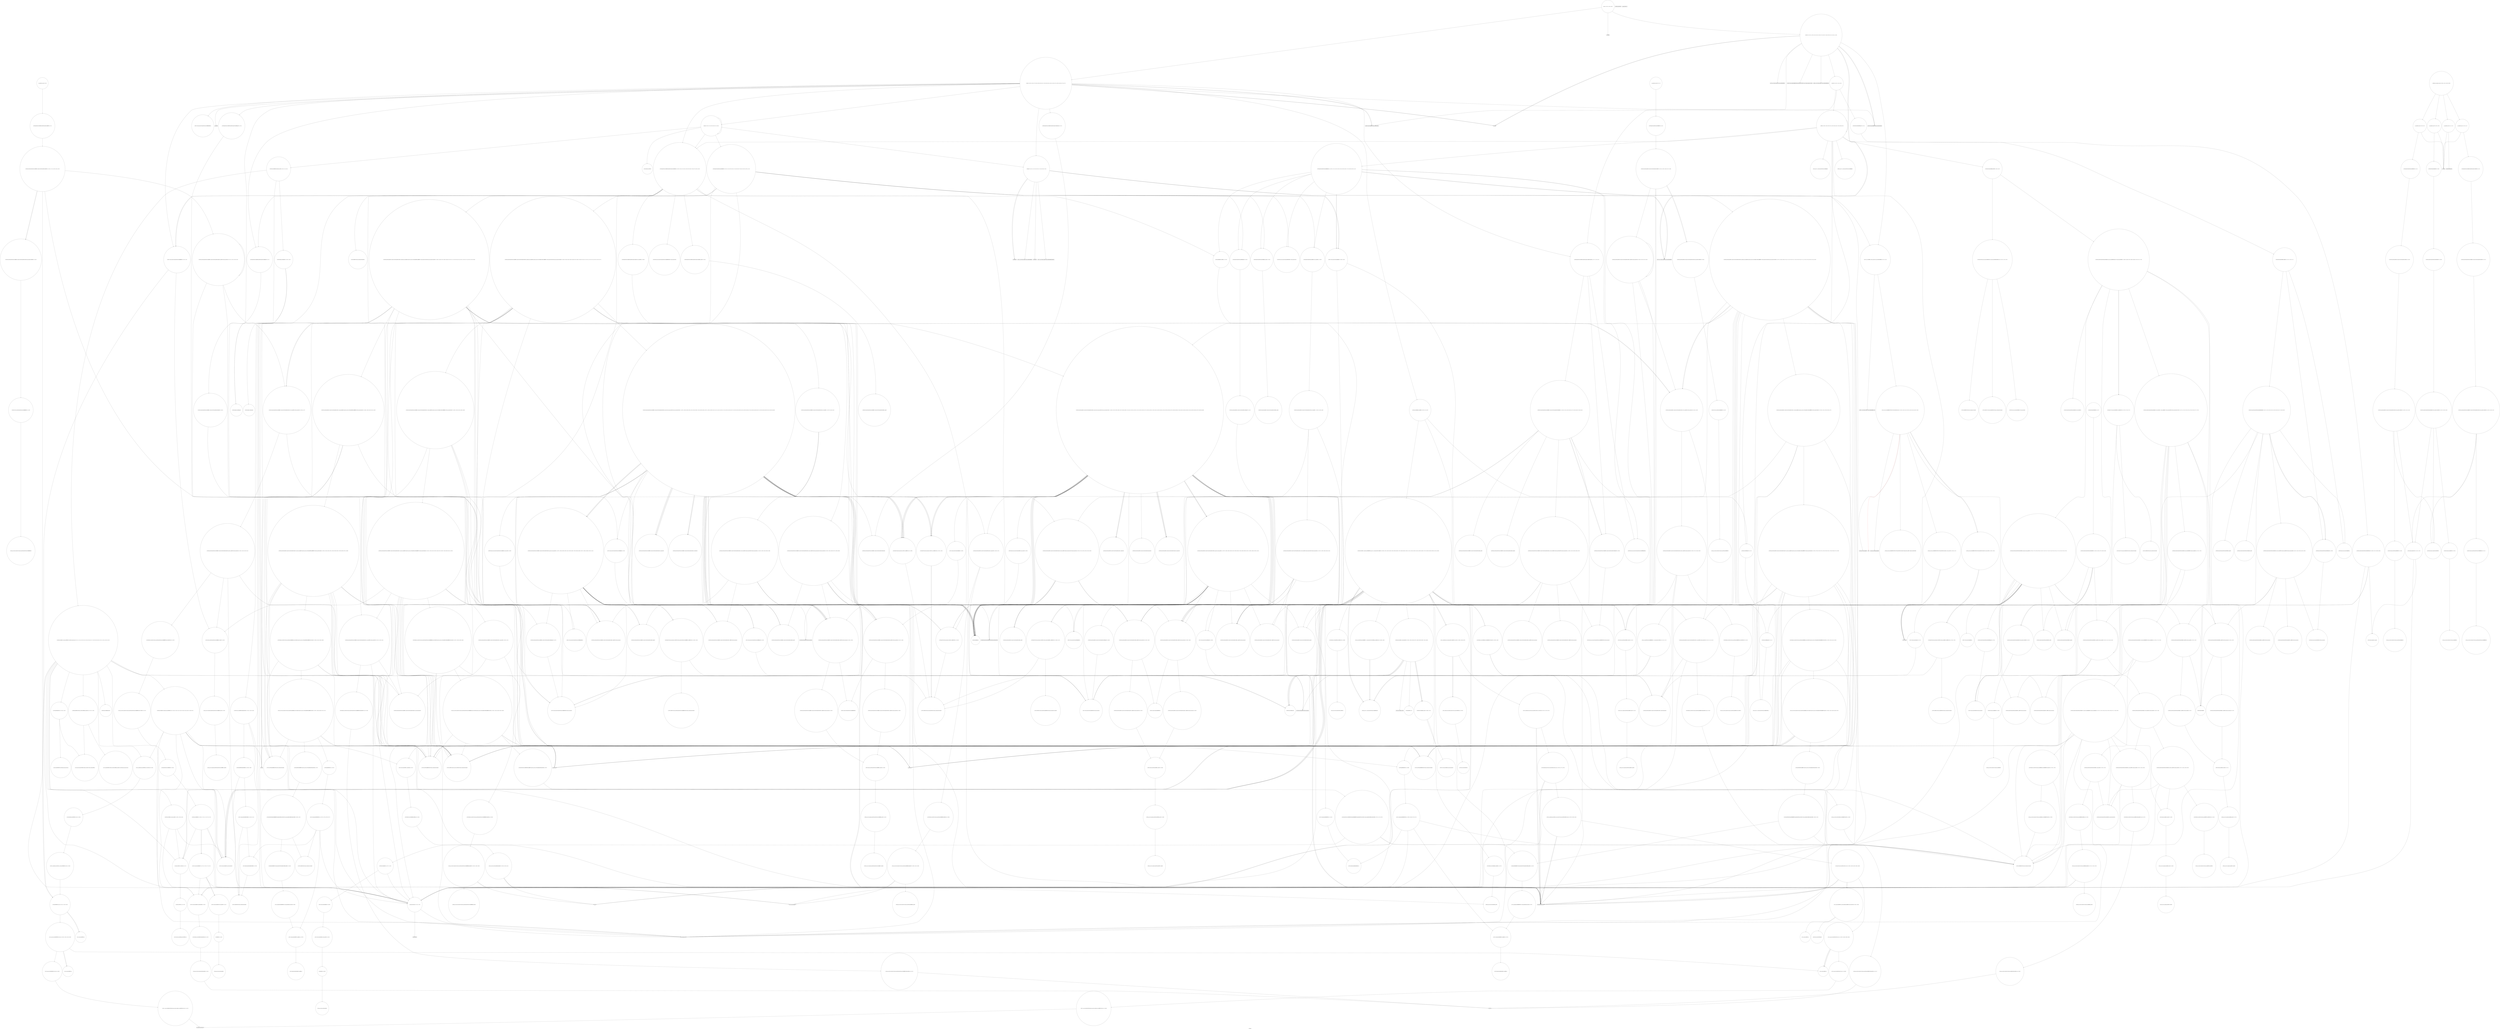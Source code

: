 digraph "Call Graph" {
	label="Call Graph";

	Node0x55e416e341c0 [shape=record,shape=circle,label="{__cxx_global_var_init|{<s0>1|<s1>2}}"];
	Node0x55e416e341c0:s0 -> Node0x55e416e34240[color=black];
	Node0x55e416e341c0:s1 -> Node0x55e41768c410[color=black];
	Node0x55e41769b6f0 [shape=record,shape=circle,label="{_ZNSt4pairIPSt18_Rb_tree_node_baseS1_EC2IRPSt13_Rb_tree_nodeIiERS1_Lb1EEEOT_OT0_|{<s0>735|<s1>736}}"];
	Node0x55e41769b6f0:s0 -> Node0x55e41769ba70[color=black];
	Node0x55e41769b6f0:s1 -> Node0x55e417691030[color=black];
	Node0x55e417698d70 [shape=record,shape=circle,label="{_ZNSt8_Rb_treeIiSt4pairIKiiESt10_Select1stIS2_ESt4lessIiESaIS2_EE29_M_get_insert_hint_unique_posESt23_Rb_tree_const_iteratorIS2_ERS1_|{<s0>503|<s1>504|<s2>505|<s3>506|<s4>507|<s5>508|<s6>509|<s7>510|<s8>511|<s9>512|<s10>513|<s11>514|<s12>515|<s13>516|<s14>517|<s15>518|<s16>519|<s17>520|<s18>521|<s19>522|<s20>523|<s21>524|<s22>525|<s23>526|<s24>527|<s25>528|<s26>529|<s27>530|<s28>531|<s29>532|<s30>533|<s31>534|<s32>535|<s33>536|<s34>537|<s35>538|<s36>539}}"];
	Node0x55e417698d70:s0 -> Node0x55e417699770[color=black];
	Node0x55e417698d70:s1 -> Node0x55e417698770[color=black];
	Node0x55e417698d70:s2 -> Node0x55e4176997f0[color=black];
	Node0x55e417698d70:s3 -> Node0x55e4176998f0[color=black];
	Node0x55e417698d70:s4 -> Node0x55e417699870[color=black];
	Node0x55e417698d70:s5 -> Node0x55e417693250[color=black];
	Node0x55e417698d70:s6 -> Node0x55e4176998f0[color=black];
	Node0x55e417698d70:s7 -> Node0x55e417690cb0[color=black];
	Node0x55e417698d70:s8 -> Node0x55e417699970[color=black];
	Node0x55e417698d70:s9 -> Node0x55e417699870[color=black];
	Node0x55e417698d70:s10 -> Node0x55e417693250[color=black];
	Node0x55e417698d70:s11 -> Node0x55e417693450[color=black];
	Node0x55e417698d70:s12 -> Node0x55e4176999f0[color=black];
	Node0x55e417698d70:s13 -> Node0x55e4176999f0[color=black];
	Node0x55e417698d70:s14 -> Node0x55e4176999f0[color=black];
	Node0x55e417698d70:s15 -> Node0x55e417690e30[color=black];
	Node0x55e417698d70:s16 -> Node0x55e417699a70[color=black];
	Node0x55e417698d70:s17 -> Node0x55e417699870[color=black];
	Node0x55e417698d70:s18 -> Node0x55e417693250[color=black];
	Node0x55e417698d70:s19 -> Node0x55e41768e110[color=black];
	Node0x55e417698d70:s20 -> Node0x55e417690cb0[color=black];
	Node0x55e417698d70:s21 -> Node0x55e417690e30[color=black];
	Node0x55e417698d70:s22 -> Node0x55e417699970[color=black];
	Node0x55e417698d70:s23 -> Node0x55e417699870[color=black];
	Node0x55e417698d70:s24 -> Node0x55e417693250[color=black];
	Node0x55e417698d70:s25 -> Node0x55e417693450[color=black];
	Node0x55e417698d70:s26 -> Node0x55e4176998f0[color=black];
	Node0x55e417698d70:s27 -> Node0x55e4176998f0[color=black];
	Node0x55e417698d70:s28 -> Node0x55e417690cb0[color=black];
	Node0x55e417698d70:s29 -> Node0x55e417699af0[color=black];
	Node0x55e417698d70:s30 -> Node0x55e417699870[color=black];
	Node0x55e417698d70:s31 -> Node0x55e417693250[color=black];
	Node0x55e417698d70:s32 -> Node0x55e41768e110[color=black];
	Node0x55e417698d70:s33 -> Node0x55e417690cb0[color=black];
	Node0x55e417698d70:s34 -> Node0x55e417690e30[color=black];
	Node0x55e417698d70:s35 -> Node0x55e417699970[color=black];
	Node0x55e417698d70:s36 -> Node0x55e417690f30[color=black];
	Node0x55e4176903b0 [shape=record,shape=circle,label="{_ZNSt4pairIKiSt6vectorIiSaIiEEEC2IJRS0_EJEEESt21piecewise_construct_tSt5tupleIJDpT_EES8_IJDpT0_EE|{<s0>367}}"];
	Node0x55e4176903b0:s0 -> Node0x55e4176906b0[color=black];
	Node0x55e41768e210 [shape=record,shape=circle,label="{_ZNSt8_Rb_treeIiSt4pairIKiiESt10_Select1stIS2_ESt4lessIiESaIS2_EE12_M_drop_nodeEPSt13_Rb_tree_nodeIS2_E|{<s0>204|<s1>205}}"];
	Node0x55e41768e210:s0 -> Node0x55e41768e290[color=black];
	Node0x55e41768e210:s1 -> Node0x55e41768e310[color=black];
	Node0x55e41768d090 [shape=record,shape=Mrecord,label="{_ZNSolsEi}"];
	Node0x55e4176944d0 [shape=record,shape=circle,label="{_ZNSt4pairIKiiEC2IJRS0_EJEEESt21piecewise_construct_tSt5tupleIJDpT_EES5_IJDpT0_EE|{<s0>808}}"];
	Node0x55e4176944d0:s0 -> Node0x55e417694550[color=black];
	Node0x55e417699b70 [shape=record,shape=circle,label="{_ZNSt8_Rb_treeIiSt4pairIKiiESt10_Select1stIS2_ESt4lessIiESaIS2_EE8_S_valueEPKSt18_Rb_tree_node_base|{<s0>604}}"];
	Node0x55e417699b70:s0 -> Node0x55e4176989f0[color=black];
	Node0x55e4176911b0 [shape=record,shape=circle,label="{_ZSt7forwardIRPSt13_Rb_tree_nodeISt4pairIKiSt6vectorIiSaIiEEEEEOT_RNSt16remove_referenceISA_E4typeE}"];
	Node0x55e417692850 [shape=record,shape=circle,label="{_ZNSt8_Rb_treeIiiSt9_IdentityIiESt4lessIiESaIiEE8_M_beginEv}"];
	Node0x55e41768eeb0 [shape=record,shape=circle,label="{main|{<s0>134|<s1>135|<s2>136}}"];
	Node0x55e41768eeb0:s0 -> Node0x55e41768cf10[color=black];
	Node0x55e41768eeb0:s1 -> Node0x55e41768ef30[color=black];
	Node0x55e41768eeb0:s2 -> Node0x55e41768ecb0[color=black];
	Node0x55e41769a970 [shape=record,shape=circle,label="{_ZNSt16allocator_traitsISaIiEE8max_sizeERKS0_|{<s0>671}}"];
	Node0x55e41769a970:s0 -> Node0x55e417691bb0[color=black];
	Node0x55e417691fb0 [shape=record,shape=circle,label="{_ZSt9__advanceIPKilEvRT_T0_St26random_access_iterator_tag}"];
	Node0x55e417693650 [shape=record,shape=circle,label="{_ZNSt8_Rb_treeIiSt4pairIKiSt6vectorIiSaIiEEESt10_Select1stIS5_ESt4lessIiESaIS5_EE6_S_keyEPKSt13_Rb_tree_nodeIS5_E|{<s0>287|<s1>288}}"];
	Node0x55e417693650:s0 -> Node0x55e4176937d0[color=black];
	Node0x55e417693650:s1 -> Node0x55e417693750[color=black];
	Node0x55e41768fcb0 [shape=record,shape=circle,label="{_ZNSt12_Vector_baseIiSaIiEE19_M_get_Tp_allocatorEv}"];
	Node0x55e416e34240 [shape=record,shape=Mrecord,label="{_ZNSt8ios_base4InitC1Ev}"];
	Node0x55e41769b770 [shape=record,shape=circle,label="{_ZNSt17_Rb_tree_iteratorIiEmmEv|{<s0>737}}"];
	Node0x55e41769b770:s0 -> Node0x55e417691230[color=black];
	Node0x55e417698df0 [shape=record,shape=circle,label="{_ZNSt8_Rb_treeIiSt4pairIKiiESt10_Select1stIS2_ESt4lessIiESaIS2_EE14_M_insert_nodeEPSt18_Rb_tree_node_baseSA_PSt13_Rb_tree_nodeIS2_E|{<s0>540|<s1>541|<s2>542|<s3>543|<s4>544|<s5>545}}"];
	Node0x55e417698df0:s0 -> Node0x55e417698770[color=black];
	Node0x55e417698df0:s1 -> Node0x55e4176987f0[color=black];
	Node0x55e417698df0:s2 -> Node0x55e417699870[color=black];
	Node0x55e417698df0:s3 -> Node0x55e417693250[color=black];
	Node0x55e417698df0:s4 -> Node0x55e4176912b0[color=black];
	Node0x55e417698df0:s5 -> Node0x55e417698870[color=black];
	Node0x55e417690430 [shape=record,shape=circle,label="{_ZNSt11_Tuple_implILm0EJRKiEEC2EOS2_|{<s0>368|<s1>369|<s2>370|<s3>371}}"];
	Node0x55e417690430:s0 -> Node0x55e417690530[color=black];
	Node0x55e417690430:s1 -> Node0x55e4176904b0[color=black];
	Node0x55e417690430:s2 -> Node0x55e4176905b0[color=black];
	Node0x55e417690430:s3 -> Node0x55e41768f330[color=black];
	Node0x55e41768e290 [shape=record,shape=circle,label="{_ZNSt8_Rb_treeIiSt4pairIKiiESt10_Select1stIS2_ESt4lessIiESaIS2_EE15_M_destroy_nodeEPSt13_Rb_tree_nodeIS2_E|{<s0>206|<s1>207|<s2>208|<s3>209}}"];
	Node0x55e41768e290:s0 -> Node0x55e41768e410[color=black];
	Node0x55e41768e290:s1 -> Node0x55e41768e490[color=black];
	Node0x55e41768e290:s2 -> Node0x55e41768e390[color=black];
	Node0x55e41768e290:s3 -> Node0x55e41768f330[color=black];
	Node0x55e41768d110 [shape=record,shape=circle,label="{_ZNKSt3mapIiSt6vectorIiSaIiEESt4lessIiESaISt4pairIKiS2_EEE4sizeEv|{<s0>72}}"];
	Node0x55e41768d110:s0 -> Node0x55e417690b30[color=black];
	Node0x55e417694550 [shape=record,shape=circle,label="{_ZNSt4pairIKiiEC2IJRS0_EJLm0EEJEJEEERSt5tupleIJDpT_EERS4_IJDpT1_EESt12_Index_tupleIJXspT0_EEESD_IJXspT2_EEE|{<s0>809|<s1>810}}"];
	Node0x55e417694550:s0 -> Node0x55e417690730[color=black];
	Node0x55e417694550:s1 -> Node0x55e4176904b0[color=black];
	Node0x55e417699bf0 [shape=record,shape=circle,label="{_ZNSt8_Rb_treeIiSt4pairIKiiESt10_Select1stIS2_ESt4lessIiESaIS2_EE5beginEv|{<s0>605}}"];
	Node0x55e417699bf0:s0 -> Node0x55e417698870[color=black];
	Node0x55e417691230 [shape=record,shape=Mrecord,label="{_ZSt18_Rb_tree_decrementPSt18_Rb_tree_node_base}"];
	Node0x55e4176928d0 [shape=record,shape=circle,label="{_ZNSt8_Rb_treeIiiSt9_IdentityIiESt4lessIiESaIiEE13_Rb_tree_implIS3_Lb1EED2Ev|{<s0>244}}"];
	Node0x55e4176928d0:s0 -> Node0x55e417692fd0[color=black];
	Node0x55e41768ef30 [shape=record,shape=Mrecord,label="{_ZNSirsERi}"];
	Node0x55e41769a9f0 [shape=record,shape=circle,label="{_ZNKSt12_Vector_baseIiSaIiEE19_M_get_Tp_allocatorEv}"];
	Node0x55e417692030 [shape=record,shape=circle,label="{_ZSt18uninitialized_copyIPKiPiET0_T_S4_S3_|{<s0>458}}"];
	Node0x55e417692030:s0 -> Node0x55e4176920b0[color=black];
	Node0x55e4176936d0 [shape=record,shape=circle,label="{_ZNSt17_Rb_tree_iteratorISt4pairIKiSt6vectorIiSaIiEEEEC2EPSt18_Rb_tree_node_base}"];
	Node0x55e41768fd30 [shape=record,shape=circle,label="{_ZNSt12_Vector_baseIiSaIiEED2Ev|{<s0>175|<s1>176|<s2>177|<s3>178}}"];
	Node0x55e41768fd30:s0 -> Node0x55e41768feb0[color=black];
	Node0x55e41768fd30:s1 -> Node0x55e41768ff30[color=black];
	Node0x55e41768fd30:s2 -> Node0x55e41768ff30[color=black];
	Node0x55e41768fd30:s3 -> Node0x55e41768f330[color=black];
	Node0x55e41768c390 [shape=record,shape=Mrecord,label="{_ZNSt8ios_base4InitD1Ev}"];
	Node0x55e41769b7f0 [shape=record,shape=circle,label="{_ZNSt8_Rb_treeIiiSt9_IdentityIiESt4lessIiESaIiEE6_S_keyEPKSt18_Rb_tree_node_base|{<s0>738|<s1>739}}"];
	Node0x55e41769b7f0:s0 -> Node0x55e41769baf0[color=black];
	Node0x55e41769b7f0:s1 -> Node0x55e41769b270[color=black];
	Node0x55e417698e70 [shape=record,shape=circle,label="{_ZNSt8_Rb_treeIiSt4pairIKiiESt10_Select1stIS2_ESt4lessIiESaIS2_EE11_M_get_nodeEv|{<s0>546|<s1>547}}"];
	Node0x55e417698e70:s0 -> Node0x55e41768e410[color=black];
	Node0x55e417698e70:s1 -> Node0x55e417698f70[color=black];
	Node0x55e4176904b0 [shape=record,shape=circle,label="{_ZSt7forwardIRKiEOT_RNSt16remove_referenceIS2_E4typeE}"];
	Node0x55e41768e310 [shape=record,shape=circle,label="{_ZNSt8_Rb_treeIiSt4pairIKiiESt10_Select1stIS2_ESt4lessIiESaIS2_EE11_M_put_nodeEPSt13_Rb_tree_nodeIS2_E|{<s0>210|<s1>211|<s2>212}}"];
	Node0x55e41768e310:s0 -> Node0x55e41768e410[color=black];
	Node0x55e41768e310:s1 -> Node0x55e41768e690[color=black];
	Node0x55e41768e310:s2 -> Node0x55e41768f330[color=black];
	Node0x55e41768d190 [shape=record,shape=circle,label="{_ZNSt3mapIiSt6vectorIiSaIiEESt4lessIiESaISt4pairIKiS2_EEE5beginEv|{<s0>73}}"];
	Node0x55e41768d190:s0 -> Node0x55e4176910b0[color=black];
	Node0x55e4176945d0 [shape=record,shape=circle,label="{_ZN9__gnu_cxx17__normal_iteratorIPiSt6vectorIiSaIiEEEC2ERKS1_}"];
	Node0x55e417699c70 [shape=record,shape=circle,label="{_ZNSt4pairIPSt18_Rb_tree_node_baseS1_EC2IRPSt13_Rb_tree_nodeIS_IKiiEERS1_Lb1EEEOT_OT0_|{<s0>606|<s1>607}}"];
	Node0x55e417699c70:s0 -> Node0x55e417699cf0[color=black];
	Node0x55e417699c70:s1 -> Node0x55e417691030[color=black];
	Node0x55e4176912b0 [shape=record,shape=Mrecord,label="{_ZSt29_Rb_tree_insert_and_rebalancebPSt18_Rb_tree_node_baseS0_RS_}"];
	Node0x55e417692950 [shape=record,shape=circle,label="{_ZNSt8_Rb_treeIiiSt9_IdentityIiESt4lessIiESaIiEE8_S_rightEPSt18_Rb_tree_node_base}"];
	Node0x55e41768efb0 [shape=record,shape=circle,label="{_ZNSt8_Rb_treeIiSt4pairIKiSt6vectorIiSaIiEEESt10_Select1stIS5_ESt4lessIiESaIS5_EEC2Ev|{<s0>137}}"];
	Node0x55e41768efb0:s0 -> Node0x55e41768f030[color=black];
	Node0x55e41769aa70 [shape=record,shape=circle,label="{_ZSt22__uninitialized_copy_aISt13move_iteratorIPiES1_iET0_T_S4_S3_RSaIT1_E|{<s0>672|<s1>673|<s2>674}}"];
	Node0x55e41769aa70:s0 -> Node0x55e417693450[color=black];
	Node0x55e41769aa70:s1 -> Node0x55e417693450[color=black];
	Node0x55e41769aa70:s2 -> Node0x55e41769ab70[color=black];
	Node0x55e4176920b0 [shape=record,shape=circle,label="{_ZNSt20__uninitialized_copyILb1EE13__uninit_copyIPKiPiEET0_T_S6_S5_|{<s0>459}}"];
	Node0x55e4176920b0:s0 -> Node0x55e4176917b0[color=black];
	Node0x55e417693750 [shape=record,shape=circle,label="{_ZNKSt10_Select1stISt4pairIKiSt6vectorIiSaIiEEEEclERKS5_}"];
	Node0x55e41768fdb0 [shape=record,shape=circle,label="{_ZSt8_DestroyIPiEvT_S1_|{<s0>179}}"];
	Node0x55e41768fdb0:s0 -> Node0x55e41768fe30[color=black];
	Node0x55e41768c410 [shape=record,shape=Mrecord,label="{__cxa_atexit}"];
	Node0x55e41769b870 [shape=record,shape=circle,label="{_ZNSt8_Rb_treeIiiSt9_IdentityIiESt4lessIiESaIiEE8_S_valueEPKSt13_Rb_tree_nodeIiE|{<s0>740}}"];
	Node0x55e41769b870:s0 -> Node0x55e41769b8f0[color=black];
	Node0x55e417698ef0 [shape=record,shape=circle,label="{_ZNSt8_Rb_treeIiSt4pairIKiiESt10_Select1stIS2_ESt4lessIiESaIS2_EE17_M_construct_nodeIJRKSt21piecewise_construct_tSt5tupleIJOiEESD_IJEEEEEvPSt13_Rb_tree_nodeIS2_EDpOT_|{<s0>548|<s1>549|<s2>550|<s3>551|<s4>552|<s5>553|<s6>554|<s7>555|<s8>556|<s9>557|<s10>558}}"];
	Node0x55e417698ef0:s0 -> Node0x55e41768e410[color=black];
	Node0x55e417698ef0:s1 -> Node0x55e41768e490[color=black];
	Node0x55e417698ef0:s2 -> Node0x55e417693ad0[color=black];
	Node0x55e417698ef0:s3 -> Node0x55e417698cf0[color=black];
	Node0x55e417698ef0:s4 -> Node0x55e417693bd0[color=black];
	Node0x55e417698ef0:s5 -> Node0x55e4176990f0[color=black];
	Node0x55e417698ef0:s6 -> Node0x55e41768f3b0[color=black];
	Node0x55e417698ef0:s7 -> Node0x55e41768e310[color=black];
	Node0x55e417698ef0:s8 -> Node0x55e417693d50[color=black];
	Node0x55e417698ef0:s9 -> Node0x55e417693dd0[color=black];
	Node0x55e417698ef0:s10 -> Node0x55e41768f330[color=black];
	Node0x55e417690530 [shape=record,shape=circle,label="{_ZNSt11_Tuple_implILm0EJRKiEE7_M_headERS2_|{<s0>372}}"];
	Node0x55e417690530:s0 -> Node0x55e417690630[color=black];
	Node0x55e41768e390 [shape=record,shape=circle,label="{_ZNSt16allocator_traitsISaISt13_Rb_tree_nodeISt4pairIKiiEEEE7destroyIS3_EEvRS5_PT_|{<s0>213}}"];
	Node0x55e41768e390:s0 -> Node0x55e41768e510[color=black];
	Node0x55e41768d210 [shape=record,shape=circle,label="{_ZNSt3mapIiSt6vectorIiSaIiEESt4lessIiESaISt4pairIKiS2_EEE3endEv|{<s0>74}}"];
	Node0x55e41768d210:s0 -> Node0x55e417699ef0[color=black];
	Node0x55e417694650 [shape=record,shape=circle,label="{_ZNKSt8_Rb_treeIiiSt9_IdentityIiESt4lessIiESaIiEE4findERKi|{<s0>811|<s1>812|<s2>813|<s3>814|<s4>815|<s5>816|<s6>817|<s7>818|<s8>819}}"];
	Node0x55e417694650:s0 -> Node0x55e417694850[color=black];
	Node0x55e417694650:s1 -> Node0x55e4176948d0[color=black];
	Node0x55e417694650:s2 -> Node0x55e4176947d0[color=black];
	Node0x55e417694650:s3 -> Node0x55e417694750[color=black];
	Node0x55e417694650:s4 -> Node0x55e4176946d0[color=black];
	Node0x55e417694650:s5 -> Node0x55e41769b7f0[color=black];
	Node0x55e417694650:s6 -> Node0x55e417693250[color=black];
	Node0x55e417694650:s7 -> Node0x55e417694750[color=black];
	Node0x55e417694650:s8 -> Node0x55e417693450[color=black];
	Node0x55e417699cf0 [shape=record,shape=circle,label="{_ZSt7forwardIRPSt13_Rb_tree_nodeISt4pairIKiiEEEOT_RNSt16remove_referenceIS7_E4typeE}"];
	Node0x55e417691330 [shape=record,shape=circle,label="{_ZNSt11_Tuple_implILm0EJRKiEEC2ES1_|{<s0>410}}"];
	Node0x55e417691330:s0 -> Node0x55e4176905b0[color=black];
	Node0x55e4176929d0 [shape=record,shape=circle,label="{_ZNSt8_Rb_treeIiiSt9_IdentityIiESt4lessIiESaIiEE7_S_leftEPSt18_Rb_tree_node_base}"];
	Node0x55e41768f030 [shape=record,shape=circle,label="{_ZNSt8_Rb_treeIiSt4pairIKiSt6vectorIiSaIiEEESt10_Select1stIS5_ESt4lessIiESaIS5_EE13_Rb_tree_implIS9_Lb1EEC2Ev|{<s0>138|<s1>139|<s2>140}}"];
	Node0x55e41768f030:s0 -> Node0x55e41768f0b0[color=black];
	Node0x55e41768f030:s1 -> Node0x55e41768f130[color=black];
	Node0x55e41768f030:s2 -> Node0x55e41768f1b0[color=black];
	Node0x55e41769aaf0 [shape=record,shape=circle,label="{_ZSt32__make_move_if_noexcept_iteratorIiSt13move_iteratorIPiEET0_PT_|{<s0>675}}"];
	Node0x55e41769aaf0:s0 -> Node0x55e41769aff0[color=black];
	Node0x55e417692130 [shape=record,shape=circle,label="{_ZNKSt16initializer_listIiE4sizeEv}"];
	Node0x55e4176937d0 [shape=record,shape=circle,label="{_ZNSt8_Rb_treeIiSt4pairIKiSt6vectorIiSaIiEEESt10_Select1stIS5_ESt4lessIiESaIS5_EE8_S_valueEPKSt13_Rb_tree_nodeIS5_E|{<s0>289}}"];
	Node0x55e4176937d0:s0 -> Node0x55e417693850[color=black];
	Node0x55e41768fe30 [shape=record,shape=circle,label="{_ZNSt12_Destroy_auxILb1EE9__destroyIPiEEvT_S3_}"];
	Node0x55e41768c490 [shape=record,shape=circle,label="{__cxx_global_var_init.1|{<s0>3|<s1>4}}"];
	Node0x55e41768c490:s0 -> Node0x55e41768c510[color=black];
	Node0x55e41768c490:s1 -> Node0x55e41768c410[color=black];
	Node0x55e41769b8f0 [shape=record,shape=circle,label="{_ZNKSt13_Rb_tree_nodeIiE9_M_valptrEv|{<s0>741}}"];
	Node0x55e41769b8f0:s0 -> Node0x55e41769b970[color=black];
	Node0x55e417698f70 [shape=record,shape=circle,label="{_ZNSt16allocator_traitsISaISt13_Rb_tree_nodeISt4pairIKiiEEEE8allocateERS5_m|{<s0>559}}"];
	Node0x55e417698f70:s0 -> Node0x55e417698ff0[color=black];
	Node0x55e4176905b0 [shape=record,shape=circle,label="{_ZNSt10_Head_baseILm0ERKiLb0EEC2ES1_}"];
	Node0x55e41768e410 [shape=record,shape=circle,label="{_ZNSt8_Rb_treeIiSt4pairIKiiESt10_Select1stIS2_ESt4lessIiESaIS2_EE21_M_get_Node_allocatorEv}"];
	Node0x55e41768d290 [shape=record,shape=circle,label="{_ZNKSt17_Rb_tree_iteratorISt4pairIKiSt6vectorIiSaIiEEEEneERKS6_}"];
	Node0x55e4176946d0 [shape=record,shape=circle,label="{_ZNKSt23_Rb_tree_const_iteratorIiEeqERKS0_}"];
	Node0x55e417699d70 [shape=record,shape=Mrecord,label="{_ZSt18_Rb_tree_incrementPSt18_Rb_tree_node_base}"];
	Node0x55e4176913b0 [shape=record,shape=circle,label="{_ZNSt6vectorIiSaIiEE13_M_assign_auxIPKiEEvT_S5_St20forward_iterator_tag|{<s0>411|<s1>412|<s2>413|<s3>414|<s4>415|<s5>416|<s6>417|<s7>418|<s8>419|<s9>420|<s10>421|<s11>422|<s12>423|<s13>424}}"];
	Node0x55e4176913b0:s0 -> Node0x55e417691530[color=black];
	Node0x55e4176913b0:s1 -> Node0x55e4176915b0[color=black];
	Node0x55e4176913b0:s2 -> Node0x55e417691630[color=black];
	Node0x55e4176913b0:s3 -> Node0x55e41768fcb0[color=black];
	Node0x55e4176913b0:s4 -> Node0x55e41768fc30[color=black];
	Node0x55e4176913b0:s5 -> Node0x55e41768feb0[color=black];
	Node0x55e4176913b0:s6 -> Node0x55e4176916b0[color=black];
	Node0x55e4176913b0:s7 -> Node0x55e4176917b0[color=black];
	Node0x55e4176913b0:s8 -> Node0x55e417691730[color=black];
	Node0x55e4176913b0:s9 -> Node0x55e4176916b0[color=black];
	Node0x55e4176913b0:s10 -> Node0x55e417691830[color=black];
	Node0x55e4176913b0:s11 -> Node0x55e4176917b0[color=black];
	Node0x55e4176913b0:s12 -> Node0x55e41768fcb0[color=black];
	Node0x55e4176913b0:s13 -> Node0x55e4176918b0[color=black];
	Node0x55e417692a50 [shape=record,shape=circle,label="{_ZNSt8_Rb_treeIiiSt9_IdentityIiESt4lessIiESaIiEE12_M_drop_nodeEPSt13_Rb_tree_nodeIiE|{<s0>245|<s1>246}}"];
	Node0x55e417692a50:s0 -> Node0x55e417692ad0[color=black];
	Node0x55e417692a50:s1 -> Node0x55e417692b50[color=black];
	Node0x55e41768f0b0 [shape=record,shape=circle,label="{_ZNSaISt13_Rb_tree_nodeISt4pairIKiSt6vectorIiSaIiEEEEEC2Ev|{<s0>141}}"];
	Node0x55e41768f0b0:s0 -> Node0x55e41768f230[color=black];
	Node0x55e41769ab70 [shape=record,shape=circle,label="{_ZSt18uninitialized_copyISt13move_iteratorIPiES1_ET0_T_S4_S3_|{<s0>676|<s1>677|<s2>678}}"];
	Node0x55e41769ab70:s0 -> Node0x55e417693450[color=black];
	Node0x55e41769ab70:s1 -> Node0x55e417693450[color=black];
	Node0x55e41769ab70:s2 -> Node0x55e41769abf0[color=black];
	Node0x55e4176921b0 [shape=record,shape=circle,label="{_ZNSt3mapIiiSt4lessIiESaISt4pairIKiiEEE11lower_boundERS3_|{<s0>460}}"];
	Node0x55e4176921b0:s0 -> Node0x55e417698670[color=black];
	Node0x55e417693850 [shape=record,shape=circle,label="{_ZNKSt13_Rb_tree_nodeISt4pairIKiSt6vectorIiSaIiEEEE9_M_valptrEv|{<s0>290}}"];
	Node0x55e417693850:s0 -> Node0x55e4176938d0[color=black];
	Node0x55e41768feb0 [shape=record,shape=circle,label="{_ZNSt12_Vector_baseIiSaIiEE13_M_deallocateEPim|{<s0>180}}"];
	Node0x55e41768feb0:s0 -> Node0x55e41768ffb0[color=black];
	Node0x55e41768c510 [shape=record,shape=circle,label="{_ZNSt3mapIiSt6vectorIiSaIiEESt4lessIiESaISt4pairIKiS2_EEEC2Ev|{<s0>5}}"];
	Node0x55e41768c510:s0 -> Node0x55e41768efb0[color=black];
	Node0x55e41769b970 [shape=record,shape=circle,label="{_ZNK9__gnu_cxx16__aligned_membufIiE6_M_ptrEv|{<s0>742}}"];
	Node0x55e41769b970:s0 -> Node0x55e41769b9f0[color=black];
	Node0x55e417698ff0 [shape=record,shape=circle,label="{_ZN9__gnu_cxx13new_allocatorISt13_Rb_tree_nodeISt4pairIKiiEEE8allocateEmPKv|{<s0>560|<s1>561|<s2>562}}"];
	Node0x55e417698ff0:s0 -> Node0x55e417699070[color=black];
	Node0x55e417698ff0:s1 -> Node0x55e417694150[color=black];
	Node0x55e417698ff0:s2 -> Node0x55e4176941d0[color=black];
	Node0x55e417690630 [shape=record,shape=circle,label="{_ZNSt10_Head_baseILm0ERKiLb0EE7_M_headERS2_}"];
	Node0x55e41768e490 [shape=record,shape=circle,label="{_ZNSt13_Rb_tree_nodeISt4pairIKiiEE9_M_valptrEv|{<s0>214}}"];
	Node0x55e41768e490:s0 -> Node0x55e41768e590[color=black];
	Node0x55e41768d310 [shape=record,shape=circle,label="{_ZNKSt17_Rb_tree_iteratorISt4pairIKiSt6vectorIiSaIiEEEEdeEv|{<s0>75|<s1>76}}"];
	Node0x55e41768d310:s0 -> Node0x55e41768fa30[color=black];
	Node0x55e41768d310:s1 -> Node0x55e41768f330[color=black];
	Node0x55e417694750 [shape=record,shape=circle,label="{_ZNKSt8_Rb_treeIiiSt9_IdentityIiESt4lessIiESaIiEE3endEv|{<s0>820}}"];
	Node0x55e417694750:s0 -> Node0x55e417694a50[color=black];
	Node0x55e417699df0 [shape=record,shape=circle,label="{_ZNSt5tupleIJOiEEC2IJiELb1EEEDpOT_|{<s0>608|<s1>609}}"];
	Node0x55e417699df0:s0 -> Node0x55e417699570[color=black];
	Node0x55e417699df0:s1 -> Node0x55e417699e70[color=black];
	Node0x55e417691430 [shape=record,shape=circle,label="{_ZNKSt16initializer_listIiE5beginEv}"];
	Node0x55e417692ad0 [shape=record,shape=circle,label="{_ZNSt8_Rb_treeIiiSt9_IdentityIiESt4lessIiESaIiEE15_M_destroy_nodeEPSt13_Rb_tree_nodeIiE|{<s0>247|<s1>248|<s2>249|<s3>250}}"];
	Node0x55e417692ad0:s0 -> Node0x55e417692c50[color=black];
	Node0x55e417692ad0:s1 -> Node0x55e417692cd0[color=black];
	Node0x55e417692ad0:s2 -> Node0x55e417692bd0[color=black];
	Node0x55e417692ad0:s3 -> Node0x55e41768f330[color=black];
	Node0x55e41768f130 [shape=record,shape=circle,label="{_ZNSt20_Rb_tree_key_compareISt4lessIiEEC2Ev}"];
	Node0x55e41769abf0 [shape=record,shape=circle,label="{_ZNSt20__uninitialized_copyILb1EE13__uninit_copyISt13move_iteratorIPiES3_EET0_T_S6_S5_|{<s0>679|<s1>680|<s2>681}}"];
	Node0x55e41769abf0:s0 -> Node0x55e417693450[color=black];
	Node0x55e41769abf0:s1 -> Node0x55e417693450[color=black];
	Node0x55e41769abf0:s2 -> Node0x55e41769ac70[color=black];
	Node0x55e417692230 [shape=record,shape=circle,label="{_ZNKSt17_Rb_tree_iteratorISt4pairIKiiEEeqERKS3_}"];
	Node0x55e4176938d0 [shape=record,shape=circle,label="{_ZNK9__gnu_cxx16__aligned_membufISt4pairIKiSt6vectorIiSaIiEEEE6_M_ptrEv|{<s0>291}}"];
	Node0x55e4176938d0:s0 -> Node0x55e417693950[color=black];
	Node0x55e41768ff30 [shape=record,shape=circle,label="{_ZNSt12_Vector_baseIiSaIiEE12_Vector_implD2Ev|{<s0>181}}"];
	Node0x55e41768ff30:s0 -> Node0x55e417690130[color=black];
	Node0x55e41768c590 [shape=record,shape=circle,label="{__cxx_global_array_dtor|{<s0>6}}"];
	Node0x55e41768c590:s0 -> Node0x55e41768c610[color=black];
	Node0x55e41769b9f0 [shape=record,shape=circle,label="{_ZNK9__gnu_cxx16__aligned_membufIiE7_M_addrEv}"];
	Node0x55e417699070 [shape=record,shape=circle,label="{_ZNK9__gnu_cxx13new_allocatorISt13_Rb_tree_nodeISt4pairIKiiEEE8max_sizeEv}"];
	Node0x55e4176906b0 [shape=record,shape=circle,label="{_ZNSt4pairIKiSt6vectorIiSaIiEEEC2IJRS0_EJLm0EEJEJEEERSt5tupleIJDpT_EERS7_IJDpT1_EESt12_Index_tupleIJXspT0_EEESG_IJXspT2_EEE|{<s0>373|<s1>374|<s2>375}}"];
	Node0x55e4176906b0:s0 -> Node0x55e417690730[color=black];
	Node0x55e4176906b0:s1 -> Node0x55e4176904b0[color=black];
	Node0x55e4176906b0:s2 -> Node0x55e4176907b0[color=black];
	Node0x55e41768e510 [shape=record,shape=circle,label="{_ZN9__gnu_cxx13new_allocatorISt13_Rb_tree_nodeISt4pairIKiiEEE7destroyIS4_EEvPT_}"];
	Node0x55e41768d390 [shape=record,shape=circle,label="{_ZNKSt3mapIiSt6vectorIiSaIiEESt4lessIiESaISt4pairIKiS2_EEE5countERS6_|{<s0>77|<s1>78|<s2>79}}"];
	Node0x55e41768d390:s0 -> Node0x55e417699f70[color=black];
	Node0x55e41768d390:s1 -> Node0x55e41769a070[color=black];
	Node0x55e41768d390:s2 -> Node0x55e417699ff0[color=black];
	Node0x55e4176947d0 [shape=record,shape=circle,label="{_ZNKSt8_Rb_treeIiiSt9_IdentityIiESt4lessIiESaIiEE14_M_lower_boundEPKSt13_Rb_tree_nodeIiEPKSt18_Rb_tree_node_baseRKi|{<s0>821|<s1>822|<s2>823|<s3>824|<s4>825}}"];
	Node0x55e4176947d0:s0 -> Node0x55e41769b570[color=black];
	Node0x55e4176947d0:s1 -> Node0x55e417693250[color=black];
	Node0x55e4176947d0:s2 -> Node0x55e417694950[color=black];
	Node0x55e4176947d0:s3 -> Node0x55e4176949d0[color=black];
	Node0x55e4176947d0:s4 -> Node0x55e417694a50[color=black];
	Node0x55e417699e70 [shape=record,shape=circle,label="{_ZNSt11_Tuple_implILm0EJOiEEC2IiEEOT_|{<s0>610|<s1>611}}"];
	Node0x55e417699e70:s0 -> Node0x55e417699570[color=black];
	Node0x55e417699e70:s1 -> Node0x55e417699470[color=black];
	Node0x55e4176914b0 [shape=record,shape=circle,label="{_ZNKSt16initializer_listIiE3endEv|{<s0>425|<s1>426}}"];
	Node0x55e4176914b0:s0 -> Node0x55e417691430[color=black];
	Node0x55e4176914b0:s1 -> Node0x55e417692130[color=black];
	Node0x55e417692b50 [shape=record,shape=circle,label="{_ZNSt8_Rb_treeIiiSt9_IdentityIiESt4lessIiESaIiEE11_M_put_nodeEPSt13_Rb_tree_nodeIiE|{<s0>251|<s1>252|<s2>253}}"];
	Node0x55e417692b50:s0 -> Node0x55e417692c50[color=black];
	Node0x55e417692b50:s1 -> Node0x55e417692ed0[color=black];
	Node0x55e417692b50:s2 -> Node0x55e41768f330[color=black];
	Node0x55e41768f1b0 [shape=record,shape=circle,label="{_ZNSt15_Rb_tree_headerC2Ev|{<s0>142|<s1>143}}"];
	Node0x55e41768f1b0:s0 -> Node0x55e41768f2b0[color=black];
	Node0x55e41768f1b0:s1 -> Node0x55e41768f330[color=black];
	Node0x55e41769ac70 [shape=record,shape=circle,label="{_ZSt4copyISt13move_iteratorIPiES1_ET0_T_S4_S3_|{<s0>682|<s1>683|<s2>684|<s3>685|<s4>686}}"];
	Node0x55e41769ac70:s0 -> Node0x55e417693450[color=black];
	Node0x55e41769ac70:s1 -> Node0x55e41769ad70[color=black];
	Node0x55e41769ac70:s2 -> Node0x55e417693450[color=black];
	Node0x55e41769ac70:s3 -> Node0x55e41769ad70[color=black];
	Node0x55e41769ac70:s4 -> Node0x55e41769acf0[color=black];
	Node0x55e4176982f0 [shape=record,shape=circle,label="{_ZNSt3mapIiiSt4lessIiESaISt4pairIKiiEEE3endEv|{<s0>461}}"];
	Node0x55e4176982f0:s0 -> Node0x55e417698b70[color=black];
	Node0x55e417693950 [shape=record,shape=circle,label="{_ZNK9__gnu_cxx16__aligned_membufISt4pairIKiSt6vectorIiSaIiEEEE7_M_addrEv}"];
	Node0x55e41768ffb0 [shape=record,shape=circle,label="{_ZNSt16allocator_traitsISaIiEE10deallocateERS0_Pim|{<s0>182}}"];
	Node0x55e41768ffb0:s0 -> Node0x55e417690030[color=black];
	Node0x55e41768c610 [shape=record,shape=circle,label="{_ZNSt3mapIiSt6vectorIiSaIiEESt4lessIiESaISt4pairIKiS2_EEED2Ev|{<s0>7}}"];
	Node0x55e41768c610:s0 -> Node0x55e41768f4b0[color=black];
	Node0x55e41769ba70 [shape=record,shape=circle,label="{_ZSt7forwardIRPSt13_Rb_tree_nodeIiEEOT_RNSt16remove_referenceIS4_E4typeE}"];
	Node0x55e4176990f0 [shape=record,shape=circle,label="{_ZNSt16allocator_traitsISaISt13_Rb_tree_nodeISt4pairIKiiEEEE9constructIS3_JRKSt21piecewise_construct_tSt5tupleIJOiEESB_IJEEEEEvRS5_PT_DpOT0_|{<s0>563|<s1>564|<s2>565|<s3>566}}"];
	Node0x55e4176990f0:s0 -> Node0x55e417693ad0[color=black];
	Node0x55e4176990f0:s1 -> Node0x55e417698cf0[color=black];
	Node0x55e4176990f0:s2 -> Node0x55e417693bd0[color=black];
	Node0x55e4176990f0:s3 -> Node0x55e417699170[color=black];
	Node0x55e417690730 [shape=record,shape=circle,label="{_ZSt3getILm0EJRKiEERNSt13tuple_elementIXT_ESt5tupleIJDpT0_EEE4typeERS6_|{<s0>376}}"];
	Node0x55e417690730:s0 -> Node0x55e417690830[color=black];
	Node0x55e41768e590 [shape=record,shape=circle,label="{_ZN9__gnu_cxx16__aligned_membufISt4pairIKiiEE6_M_ptrEv|{<s0>215}}"];
	Node0x55e41768e590:s0 -> Node0x55e41768e610[color=black];
	Node0x55e41768d410 [shape=record,shape=Mrecord,label="{__assert_fail}"];
	Node0x55e417694850 [shape=record,shape=circle,label="{_ZNKSt8_Rb_treeIiiSt9_IdentityIiESt4lessIiESaIiEE8_M_beginEv}"];
	Node0x55e417699ef0 [shape=record,shape=circle,label="{_ZNSt8_Rb_treeIiSt4pairIKiSt6vectorIiSaIiEEESt10_Select1stIS5_ESt4lessIiESaIS5_EE3endEv|{<s0>612}}"];
	Node0x55e417699ef0:s0 -> Node0x55e4176936d0[color=black];
	Node0x55e417691530 [shape=record,shape=circle,label="{_ZSt8distanceIPKiENSt15iterator_traitsIT_E15difference_typeES3_S3_|{<s0>427|<s1>428}}"];
	Node0x55e417691530:s0 -> Node0x55e4176919b0[color=black];
	Node0x55e417691530:s1 -> Node0x55e417691930[color=black];
	Node0x55e417692bd0 [shape=record,shape=circle,label="{_ZNSt16allocator_traitsISaISt13_Rb_tree_nodeIiEEE7destroyIiEEvRS2_PT_|{<s0>254}}"];
	Node0x55e417692bd0:s0 -> Node0x55e417692d50[color=black];
	Node0x55e41768f230 [shape=record,shape=circle,label="{_ZN9__gnu_cxx13new_allocatorISt13_Rb_tree_nodeISt4pairIKiSt6vectorIiSaIiEEEEEC2Ev}"];
	Node0x55e41769acf0 [shape=record,shape=circle,label="{_ZSt14__copy_move_a2ILb1EPiS0_ET1_T0_S2_S1_|{<s0>687|<s1>688|<s2>689|<s3>690}}"];
	Node0x55e41769acf0:s0 -> Node0x55e417691e30[color=black];
	Node0x55e41769acf0:s1 -> Node0x55e417691e30[color=black];
	Node0x55e41769acf0:s2 -> Node0x55e417691e30[color=black];
	Node0x55e41769acf0:s3 -> Node0x55e41769adf0[color=black];
	Node0x55e417698370 [shape=record,shape=circle,label="{_ZNKSt3mapIiiSt4lessIiESaISt4pairIKiiEEE8key_compEv|{<s0>462}}"];
	Node0x55e417698370:s0 -> Node0x55e417698bf0[color=black];
	Node0x55e4176939d0 [shape=record,shape=circle,label="{_ZNKSt8_Rb_treeIiSt4pairIKiSt6vectorIiSaIiEEESt10_Select1stIS5_ESt4lessIiESaIS5_EE8key_compEv}"];
	Node0x55e417690030 [shape=record,shape=circle,label="{_ZN9__gnu_cxx13new_allocatorIiE10deallocateEPim|{<s0>183}}"];
	Node0x55e417690030:s0 -> Node0x55e4176900b0[color=black];
	Node0x55e41768c690 [shape=record,shape=circle,label="{__cxx_global_var_init.2|{<s0>8|<s1>9}}"];
	Node0x55e41768c690:s0 -> Node0x55e41768c710[color=black];
	Node0x55e41768c690:s1 -> Node0x55e41768c410[color=black];
	Node0x55e41769baf0 [shape=record,shape=circle,label="{_ZNSt8_Rb_treeIiiSt9_IdentityIiESt4lessIiESaIiEE8_S_valueEPKSt18_Rb_tree_node_base|{<s0>743}}"];
	Node0x55e41769baf0:s0 -> Node0x55e41769b8f0[color=black];
	Node0x55e417699170 [shape=record,shape=circle,label="{_ZN9__gnu_cxx13new_allocatorISt13_Rb_tree_nodeISt4pairIKiiEEE9constructIS4_JRKSt21piecewise_construct_tSt5tupleIJOiEESB_IJEEEEEvPT_DpOT0_|{<s0>567|<s1>568|<s2>569|<s3>570|<s4>571}}"];
	Node0x55e417699170:s0 -> Node0x55e417693ad0[color=black];
	Node0x55e417699170:s1 -> Node0x55e417698cf0[color=black];
	Node0x55e417699170:s2 -> Node0x55e4176991f0[color=black];
	Node0x55e417699170:s3 -> Node0x55e417693bd0[color=black];
	Node0x55e417699170:s4 -> Node0x55e417699270[color=black];
	Node0x55e4176907b0 [shape=record,shape=circle,label="{_ZNSt6vectorIiSaIiEEC2Ev|{<s0>377|<s1>378}}"];
	Node0x55e4176907b0:s0 -> Node0x55e4176908b0[color=black];
	Node0x55e4176907b0:s1 -> Node0x55e41768f330[color=black];
	Node0x55e41768e610 [shape=record,shape=circle,label="{_ZN9__gnu_cxx16__aligned_membufISt4pairIKiiEE7_M_addrEv}"];
	Node0x55e41768d490 [shape=record,shape=circle,label="{_ZNSt6vectorIiSaIiEE9push_backERKi|{<s0>80|<s1>81|<s2>82}}"];
	Node0x55e41768d490:s0 -> Node0x55e41769a3f0[color=black];
	Node0x55e41768d490:s1 -> Node0x55e41768d910[color=black];
	Node0x55e41768d490:s2 -> Node0x55e41769a470[color=black];
	Node0x55e4176948d0 [shape=record,shape=circle,label="{_ZNKSt8_Rb_treeIiiSt9_IdentityIiESt4lessIiESaIiEE6_M_endEv}"];
	Node0x55e417699f70 [shape=record,shape=circle,label="{_ZNKSt8_Rb_treeIiSt4pairIKiSt6vectorIiSaIiEEESt10_Select1stIS5_ESt4lessIiESaIS5_EE4findERS1_|{<s0>613|<s1>614|<s2>615|<s3>616|<s4>617|<s5>618|<s6>619|<s7>620|<s8>621}}"];
	Node0x55e417699f70:s0 -> Node0x55e41769a170[color=black];
	Node0x55e417699f70:s1 -> Node0x55e41769a1f0[color=black];
	Node0x55e417699f70:s2 -> Node0x55e41769a0f0[color=black];
	Node0x55e417699f70:s3 -> Node0x55e41769a070[color=black];
	Node0x55e417699f70:s4 -> Node0x55e417699ff0[color=black];
	Node0x55e417699f70:s5 -> Node0x55e417690bb0[color=black];
	Node0x55e417699f70:s6 -> Node0x55e417693250[color=black];
	Node0x55e417699f70:s7 -> Node0x55e41769a070[color=black];
	Node0x55e417699f70:s8 -> Node0x55e417693450[color=black];
	Node0x55e4176915b0 [shape=record,shape=circle,label="{_ZNKSt6vectorIiSaIiEE8capacityEv}"];
	Node0x55e417692c50 [shape=record,shape=circle,label="{_ZNSt8_Rb_treeIiiSt9_IdentityIiESt4lessIiESaIiEE21_M_get_Node_allocatorEv}"];
	Node0x55e41768f2b0 [shape=record,shape=circle,label="{_ZNSt15_Rb_tree_header8_M_resetEv}"];
	Node0x55e41769ad70 [shape=record,shape=circle,label="{_ZSt12__miter_baseIPiEDTcl12__miter_basecldtfp_4baseEEESt13move_iteratorIT_E|{<s0>691|<s1>692}}"];
	Node0x55e41769ad70:s0 -> Node0x55e41769af70[color=black];
	Node0x55e41769ad70:s1 -> Node0x55e41769aef0[color=black];
	Node0x55e4176983f0 [shape=record,shape=circle,label="{_ZNKSt17_Rb_tree_iteratorISt4pairIKiiEEdeEv|{<s0>463|<s1>464}}"];
	Node0x55e4176983f0:s0 -> Node0x55e41768e490[color=black];
	Node0x55e4176983f0:s1 -> Node0x55e41768f330[color=black];
	Node0x55e417693a50 [shape=record,shape=circle,label="{_ZNSt8_Rb_treeIiSt4pairIKiSt6vectorIiSaIiEEESt10_Select1stIS5_ESt4lessIiESaIS5_EE14_M_create_nodeIJRKSt21piecewise_construct_tSt5tupleIJRS1_EESG_IJEEEEEPSt13_Rb_tree_nodeIS5_EDpOT_|{<s0>292|<s1>293|<s2>294|<s3>295|<s4>296}}"];
	Node0x55e417693a50:s0 -> Node0x55e417693ed0[color=black];
	Node0x55e417693a50:s1 -> Node0x55e417693ad0[color=black];
	Node0x55e417693a50:s2 -> Node0x55e417693b50[color=black];
	Node0x55e417693a50:s3 -> Node0x55e417693bd0[color=black];
	Node0x55e417693a50:s4 -> Node0x55e417693f50[color=black];
	Node0x55e4176900b0 [shape=record,shape=Mrecord,label="{_ZdlPv}"];
	Node0x55e41768c710 [shape=record,shape=circle,label="{_ZNSt3mapIiiSt4lessIiESaISt4pairIKiiEEEC2Ev|{<s0>10}}"];
	Node0x55e41768c710:s0 -> Node0x55e41768dd10[color=black];
	Node0x55e41769bb70 [shape=record,shape=circle,label="{_ZNKSt8_Rb_treeIiiSt9_IdentityIiESt4lessIiESaIiEE11_Alloc_nodeclIRKiEEPSt13_Rb_tree_nodeIiEOT_|{<s0>744|<s1>745}}"];
	Node0x55e41769bb70:s0 -> Node0x55e4176904b0[color=black];
	Node0x55e41769bb70:s1 -> Node0x55e41769bbf0[color=black];
	Node0x55e4176991f0 [shape=record,shape=circle,label="{_ZNSt5tupleIJOiEEC2EOS1_|{<s0>572}}"];
	Node0x55e4176991f0:s0 -> Node0x55e4176992f0[color=black];
	Node0x55e417690830 [shape=record,shape=circle,label="{_ZSt12__get_helperILm0ERKiJEERT0_RSt11_Tuple_implIXT_EJS2_DpT1_EE|{<s0>379}}"];
	Node0x55e417690830:s0 -> Node0x55e417690530[color=black];
	Node0x55e41768e690 [shape=record,shape=circle,label="{_ZNSt16allocator_traitsISaISt13_Rb_tree_nodeISt4pairIKiiEEEE10deallocateERS5_PS4_m|{<s0>216}}"];
	Node0x55e41768e690:s0 -> Node0x55e41768e710[color=black];
	Node0x55e41768d510 [shape=record,shape=circle,label="{_ZNSt17_Rb_tree_iteratorISt4pairIKiSt6vectorIiSaIiEEEEppEv|{<s0>83}}"];
	Node0x55e41768d510:s0 -> Node0x55e417699d70[color=black];
	Node0x55e417694950 [shape=record,shape=circle,label="{_ZNSt8_Rb_treeIiiSt9_IdentityIiESt4lessIiESaIiEE7_S_leftEPKSt18_Rb_tree_node_base}"];
	Node0x55e417699ff0 [shape=record,shape=circle,label="{_ZNKSt23_Rb_tree_const_iteratorISt4pairIKiSt6vectorIiSaIiEEEEeqERKS6_}"];
	Node0x55e417691630 [shape=record,shape=circle,label="{_ZNSt6vectorIiSaIiEE20_M_allocate_and_copyIPKiEEPimT_S6_|{<s0>429|<s1>430|<s2>431|<s3>432|<s4>433|<s5>434|<s6>435|<s7>436|<s8>437}}"];
	Node0x55e417691630:s0 -> Node0x55e417691a30[color=black];
	Node0x55e417691630:s1 -> Node0x55e41768fcb0[color=black];
	Node0x55e417691630:s2 -> Node0x55e4176918b0[color=black];
	Node0x55e417691630:s3 -> Node0x55e41768f3b0[color=black];
	Node0x55e417691630:s4 -> Node0x55e41768feb0[color=black];
	Node0x55e417691630:s5 -> Node0x55e417693d50[color=black];
	Node0x55e417691630:s6 -> Node0x55e417693dd0[color=black];
	Node0x55e417691630:s7 -> Node0x55e417693e50[color=black];
	Node0x55e417691630:s8 -> Node0x55e41768f330[color=black];
	Node0x55e417692cd0 [shape=record,shape=circle,label="{_ZNSt13_Rb_tree_nodeIiE9_M_valptrEv|{<s0>255}}"];
	Node0x55e417692cd0:s0 -> Node0x55e417692dd0[color=black];
	Node0x55e41768f330 [shape=record,shape=circle,label="{__clang_call_terminate|{<s0>144|<s1>145}}"];
	Node0x55e41768f330:s0 -> Node0x55e41768f3b0[color=black];
	Node0x55e41768f330:s1 -> Node0x55e41768f430[color=black];
	Node0x55e41769adf0 [shape=record,shape=circle,label="{_ZSt13__copy_move_aILb1EPiS0_ET1_T0_S2_S1_|{<s0>693}}"];
	Node0x55e41769adf0:s0 -> Node0x55e41769ae70[color=black];
	Node0x55e417698470 [shape=record,shape=circle,label="{_ZNSt8_Rb_treeIiSt4pairIKiiESt10_Select1stIS2_ESt4lessIiESaIS2_EE22_M_emplace_hint_uniqueIJRKSt21piecewise_construct_tSt5tupleIJOiEESD_IJEEEEESt17_Rb_tree_iteratorIS2_ESt23_Rb_tree_const_iteratorIS2_EDpOT_|{<s0>465|<s1>466|<s2>467|<s3>468|<s4>469|<s5>470|<s6>471|<s7>472|<s8>473|<s9>474|<s10>475|<s11>476|<s12>477|<s13>478|<s14>479|<s15>480}}"];
	Node0x55e417698470:s0 -> Node0x55e417693ad0[color=black];
	Node0x55e417698470:s1 -> Node0x55e417698cf0[color=black];
	Node0x55e417698470:s2 -> Node0x55e417693bd0[color=black];
	Node0x55e417698470:s3 -> Node0x55e417698c70[color=black];
	Node0x55e417698470:s4 -> Node0x55e417693450[color=black];
	Node0x55e417698470:s5 -> Node0x55e4176987f0[color=black];
	Node0x55e417698470:s6 -> Node0x55e417698d70[color=black];
	Node0x55e417698470:s7 -> Node0x55e417698df0[color=black];
	Node0x55e417698470:s8 -> Node0x55e41768f3b0[color=black];
	Node0x55e417698470:s9 -> Node0x55e41768e210[color=black];
	Node0x55e417698470:s10 -> Node0x55e417693d50[color=black];
	Node0x55e417698470:s11 -> Node0x55e41768e210[color=black];
	Node0x55e417698470:s12 -> Node0x55e417698870[color=black];
	Node0x55e417698470:s13 -> Node0x55e417693dd0[color=black];
	Node0x55e417698470:s14 -> Node0x55e417693e50[color=black];
	Node0x55e417698470:s15 -> Node0x55e41768f330[color=black];
	Node0x55e417693ad0 [shape=record,shape=circle,label="{_ZSt7forwardIRKSt21piecewise_construct_tEOT_RNSt16remove_referenceIS3_E4typeE}"];
	Node0x55e417690130 [shape=record,shape=circle,label="{_ZNSaIiED2Ev|{<s0>184}}"];
	Node0x55e417690130:s0 -> Node0x55e4176901b0[color=black];
	Node0x55e41768c790 [shape=record,shape=circle,label="{__cxx_global_array_dtor.3|{<s0>11}}"];
	Node0x55e41768c790:s0 -> Node0x55e41768c810[color=black];
	Node0x55e41769bbf0 [shape=record,shape=circle,label="{_ZNSt8_Rb_treeIiiSt9_IdentityIiESt4lessIiESaIiEE14_M_create_nodeIJRKiEEEPSt13_Rb_tree_nodeIiEDpOT_|{<s0>746|<s1>747|<s2>748}}"];
	Node0x55e41769bbf0:s0 -> Node0x55e41769bc70[color=black];
	Node0x55e41769bbf0:s1 -> Node0x55e4176904b0[color=black];
	Node0x55e41769bbf0:s2 -> Node0x55e41769bcf0[color=black];
	Node0x55e417699270 [shape=record,shape=circle,label="{_ZNSt4pairIKiiEC2IJOiEJEEESt21piecewise_construct_tSt5tupleIJDpT_EES5_IJDpT0_EE|{<s0>573}}"];
	Node0x55e417699270:s0 -> Node0x55e4176995f0[color=black];
	Node0x55e4176908b0 [shape=record,shape=circle,label="{_ZNSt12_Vector_baseIiSaIiEEC2Ev|{<s0>380}}"];
	Node0x55e4176908b0:s0 -> Node0x55e417690930[color=black];
	Node0x55e41768e710 [shape=record,shape=circle,label="{_ZN9__gnu_cxx13new_allocatorISt13_Rb_tree_nodeISt4pairIKiiEEE10deallocateEPS5_m|{<s0>217}}"];
	Node0x55e41768e710:s0 -> Node0x55e4176900b0[color=black];
	Node0x55e41768d590 [shape=record,shape=circle,label="{__cxx_global_var_init.6|{<s0>84|<s1>85}}"];
	Node0x55e41768d590:s0 -> Node0x55e41768d610[color=black];
	Node0x55e41768d590:s1 -> Node0x55e41768c410[color=black];
	Node0x55e4176949d0 [shape=record,shape=circle,label="{_ZNSt8_Rb_treeIiiSt9_IdentityIiESt4lessIiESaIiEE8_S_rightEPKSt18_Rb_tree_node_base}"];
	Node0x55e41769a070 [shape=record,shape=circle,label="{_ZNKSt8_Rb_treeIiSt4pairIKiSt6vectorIiSaIiEEESt10_Select1stIS5_ESt4lessIiESaIS5_EE3endEv|{<s0>622}}"];
	Node0x55e41769a070:s0 -> Node0x55e41769a370[color=black];
	Node0x55e4176916b0 [shape=record,shape=circle,label="{_ZNKSt6vectorIiSaIiEE4sizeEv}"];
	Node0x55e417692d50 [shape=record,shape=circle,label="{_ZN9__gnu_cxx13new_allocatorISt13_Rb_tree_nodeIiEE7destroyIiEEvPT_}"];
	Node0x55e41768f3b0 [shape=record,shape=Mrecord,label="{__cxa_begin_catch}"];
	Node0x55e41769ae70 [shape=record,shape=circle,label="{_ZNSt11__copy_moveILb1ELb1ESt26random_access_iterator_tagE8__copy_mIiEEPT_PKS3_S6_S4_|{<s0>694}}"];
	Node0x55e41769ae70:s0 -> Node0x55e417691f30[color=black];
	Node0x55e4176984f0 [shape=record,shape=circle,label="{_ZNSt23_Rb_tree_const_iteratorISt4pairIKiiEEC2ERKSt17_Rb_tree_iteratorIS2_E}"];
	Node0x55e417693b50 [shape=record,shape=circle,label="{_ZSt7forwardISt5tupleIJRKiEEEOT_RNSt16remove_referenceIS4_E4typeE}"];
	Node0x55e4176901b0 [shape=record,shape=circle,label="{_ZN9__gnu_cxx13new_allocatorIiED2Ev}"];
	Node0x55e41768c810 [shape=record,shape=circle,label="{_ZNSt3mapIiiSt4lessIiESaISt4pairIKiiEEED2Ev|{<s0>12}}"];
	Node0x55e41768c810:s0 -> Node0x55e41768df10[color=black];
	Node0x55e41769bc70 [shape=record,shape=circle,label="{_ZNSt8_Rb_treeIiiSt9_IdentityIiESt4lessIiESaIiEE11_M_get_nodeEv|{<s0>749|<s1>750}}"];
	Node0x55e41769bc70:s0 -> Node0x55e417692c50[color=black];
	Node0x55e41769bc70:s1 -> Node0x55e41769bd70[color=black];
	Node0x55e4176992f0 [shape=record,shape=circle,label="{_ZNSt11_Tuple_implILm0EJOiEEC2EOS1_|{<s0>574|<s1>575|<s2>576|<s3>577}}"];
	Node0x55e4176992f0:s0 -> Node0x55e4176993f0[color=black];
	Node0x55e4176992f0:s1 -> Node0x55e417699370[color=black];
	Node0x55e4176992f0:s2 -> Node0x55e417699470[color=black];
	Node0x55e4176992f0:s3 -> Node0x55e41768f330[color=black];
	Node0x55e417690930 [shape=record,shape=circle,label="{_ZNSt12_Vector_baseIiSaIiEE12_Vector_implC2Ev|{<s0>381}}"];
	Node0x55e417690930:s0 -> Node0x55e4176909b0[color=black];
	Node0x55e41768e790 [shape=record,shape=circle,label="{_ZNSaISt13_Rb_tree_nodeISt4pairIKiiEEED2Ev|{<s0>218}}"];
	Node0x55e41768e790:s0 -> Node0x55e41768e810[color=black];
	Node0x55e41768d610 [shape=record,shape=circle,label="{_ZNSt3setIiSt4lessIiESaIiEEC2Ev|{<s0>86}}"];
	Node0x55e41768d610:s0 -> Node0x55e417692550[color=black];
	Node0x55e417694a50 [shape=record,shape=circle,label="{_ZNSt23_Rb_tree_const_iteratorIiEC2EPKSt18_Rb_tree_node_base}"];
	Node0x55e41769a0f0 [shape=record,shape=circle,label="{_ZNKSt8_Rb_treeIiSt4pairIKiSt6vectorIiSaIiEEESt10_Select1stIS5_ESt4lessIiESaIS5_EE14_M_lower_boundEPKSt13_Rb_tree_nodeIS5_EPKSt18_Rb_tree_node_baseRS1_|{<s0>623|<s1>624|<s2>625|<s3>626|<s4>627}}"];
	Node0x55e41769a0f0:s0 -> Node0x55e417693650[color=black];
	Node0x55e41769a0f0:s1 -> Node0x55e417693250[color=black];
	Node0x55e41769a0f0:s2 -> Node0x55e41769a270[color=black];
	Node0x55e41769a0f0:s3 -> Node0x55e41769a2f0[color=black];
	Node0x55e41769a0f0:s4 -> Node0x55e41769a370[color=black];
	Node0x55e417691730 [shape=record,shape=circle,label="{_ZNSt6vectorIiSaIiEE15_M_erase_at_endEPi|{<s0>438|<s1>439|<s2>440}}"];
	Node0x55e417691730:s0 -> Node0x55e41768fcb0[color=black];
	Node0x55e417691730:s1 -> Node0x55e41768fc30[color=black];
	Node0x55e417691730:s2 -> Node0x55e41768f330[color=black];
	Node0x55e417692dd0 [shape=record,shape=circle,label="{_ZN9__gnu_cxx16__aligned_membufIiE6_M_ptrEv|{<s0>256}}"];
	Node0x55e417692dd0:s0 -> Node0x55e417692e50[color=black];
	Node0x55e41768f430 [shape=record,shape=Mrecord,label="{_ZSt9terminatev}"];
	Node0x55e41769aef0 [shape=record,shape=circle,label="{_ZSt12__miter_baseIPiET_S1_}"];
	Node0x55e417698570 [shape=record,shape=circle,label="{_ZSt16forward_as_tupleIJiEESt5tupleIJDpOT_EES3_|{<s0>481|<s1>482|<s2>483}}"];
	Node0x55e417698570:s0 -> Node0x55e417699570[color=black];
	Node0x55e417698570:s1 -> Node0x55e417699df0[color=black];
	Node0x55e417698570:s2 -> Node0x55e41768f330[color=black];
	Node0x55e417693bd0 [shape=record,shape=circle,label="{_ZSt7forwardISt5tupleIJEEEOT_RNSt16remove_referenceIS2_E4typeE}"];
	Node0x55e417690230 [shape=record,shape=circle,label="{_ZN9__gnu_cxx16__aligned_membufISt4pairIKiSt6vectorIiSaIiEEEE6_M_ptrEv|{<s0>185}}"];
	Node0x55e417690230:s0 -> Node0x55e41768da90[color=black];
	Node0x55e41768c890 [shape=record,shape=circle,label="{_Z5applyii|{<s0>13|<s1>14|<s2>15|<s3>16|<s4>17|<s5>18|<s6>19|<s7>20}}"];
	Node0x55e41768c890:s0 -> Node0x55e41768c910[color=black];
	Node0x55e41768c890:s1 -> Node0x55e41768c990[color=black];
	Node0x55e41768c890:s2 -> Node0x55e41768ca90[color=black];
	Node0x55e41768c890:s3 -> Node0x55e41768cb10[color=black];
	Node0x55e41768c890:s4 -> Node0x55e41768ca90[color=black];
	Node0x55e41768c890:s5 -> Node0x55e41768cc10[color=black];
	Node0x55e41768c890:s6 -> Node0x55e41768cb90[color=black];
	Node0x55e41768c890:s7 -> Node0x55e41768cc10[color=black];
	Node0x55e41769bcf0 [shape=record,shape=circle,label="{_ZNSt8_Rb_treeIiiSt9_IdentityIiESt4lessIiESaIiEE17_M_construct_nodeIJRKiEEEvPSt13_Rb_tree_nodeIiEDpOT_|{<s0>751|<s1>752|<s2>753|<s3>754|<s4>755|<s5>756|<s6>757|<s7>758|<s8>759}}"];
	Node0x55e41769bcf0:s0 -> Node0x55e417692c50[color=black];
	Node0x55e41769bcf0:s1 -> Node0x55e417692cd0[color=black];
	Node0x55e41769bcf0:s2 -> Node0x55e4176904b0[color=black];
	Node0x55e41769bcf0:s3 -> Node0x55e41769bef0[color=black];
	Node0x55e41769bcf0:s4 -> Node0x55e41768f3b0[color=black];
	Node0x55e41769bcf0:s5 -> Node0x55e417692b50[color=black];
	Node0x55e41769bcf0:s6 -> Node0x55e417693d50[color=black];
	Node0x55e41769bcf0:s7 -> Node0x55e417693dd0[color=black];
	Node0x55e41769bcf0:s8 -> Node0x55e41768f330[color=black];
	Node0x55e417699370 [shape=record,shape=circle,label="{_ZSt7forwardIOiEOT_RNSt16remove_referenceIS1_E4typeE}"];
	Node0x55e4176909b0 [shape=record,shape=circle,label="{_ZNSaIiEC2Ev|{<s0>382}}"];
	Node0x55e4176909b0:s0 -> Node0x55e417690a30[color=black];
	Node0x55e41768e810 [shape=record,shape=circle,label="{_ZN9__gnu_cxx13new_allocatorISt13_Rb_tree_nodeISt4pairIKiiEEED2Ev}"];
	Node0x55e41768d690 [shape=record,shape=circle,label="{_ZNSt3setIiSt4lessIiESaIiEED2Ev|{<s0>87}}"];
	Node0x55e41768d690:s0 -> Node0x55e417692750[color=black];
	Node0x55e417694ad0 [shape=record,shape=circle,label="{_ZNSt8_Rb_treeIiiSt9_IdentityIiESt4lessIiESaIiEE5clearEv|{<s0>826|<s1>827|<s2>828|<s3>829}}"];
	Node0x55e417694ad0:s0 -> Node0x55e417692850[color=black];
	Node0x55e417694ad0:s1 -> Node0x55e4176927d0[color=black];
	Node0x55e417694ad0:s2 -> Node0x55e41768f2b0[color=black];
	Node0x55e417694ad0:s3 -> Node0x55e41768f330[color=black];
	Node0x55e41769a170 [shape=record,shape=circle,label="{_ZNKSt8_Rb_treeIiSt4pairIKiSt6vectorIiSaIiEEESt10_Select1stIS5_ESt4lessIiESaIS5_EE8_M_beginEv}"];
	Node0x55e4176917b0 [shape=record,shape=circle,label="{_ZSt4copyIPKiPiET0_T_S4_S3_|{<s0>441|<s1>442|<s2>443}}"];
	Node0x55e4176917b0:s0 -> Node0x55e417691cb0[color=black];
	Node0x55e4176917b0:s1 -> Node0x55e417691cb0[color=black];
	Node0x55e4176917b0:s2 -> Node0x55e417691c30[color=black];
	Node0x55e417692e50 [shape=record,shape=circle,label="{_ZN9__gnu_cxx16__aligned_membufIiE7_M_addrEv}"];
	Node0x55e41768f4b0 [shape=record,shape=circle,label="{_ZNSt8_Rb_treeIiSt4pairIKiSt6vectorIiSaIiEEESt10_Select1stIS5_ESt4lessIiESaIS5_EED2Ev|{<s0>146|<s1>147|<s2>148|<s3>149|<s4>150}}"];
	Node0x55e41768f4b0:s0 -> Node0x55e41768f5b0[color=black];
	Node0x55e41768f4b0:s1 -> Node0x55e41768f530[color=black];
	Node0x55e41768f4b0:s2 -> Node0x55e41768f630[color=black];
	Node0x55e41768f4b0:s3 -> Node0x55e41768f630[color=black];
	Node0x55e41768f4b0:s4 -> Node0x55e41768f330[color=black];
	Node0x55e41769af70 [shape=record,shape=circle,label="{_ZNKSt13move_iteratorIPiE4baseEv}"];
	Node0x55e4176985f0 [shape=record,shape=circle,label="{_ZSt4moveIRiEONSt16remove_referenceIT_E4typeEOS2_}"];
	Node0x55e417693c50 [shape=record,shape=circle,label="{_ZNSt8_Rb_treeIiSt4pairIKiSt6vectorIiSaIiEEESt10_Select1stIS5_ESt4lessIiESaIS5_EE29_M_get_insert_hint_unique_posESt23_Rb_tree_const_iteratorIS5_ERS1_|{<s0>297|<s1>298|<s2>299|<s3>300|<s4>301|<s5>302|<s6>303|<s7>304|<s8>305|<s9>306|<s10>307|<s11>308|<s12>309|<s13>310|<s14>311|<s15>312|<s16>313|<s17>314|<s18>315|<s19>316|<s20>317|<s21>318|<s22>319|<s23>320|<s24>321|<s25>322|<s26>323|<s27>324|<s28>325|<s29>326|<s30>327|<s31>328|<s32>329|<s33>330|<s34>331|<s35>332|<s36>333}}"];
	Node0x55e417693c50:s0 -> Node0x55e417690ab0[color=black];
	Node0x55e417693c50:s1 -> Node0x55e4176935d0[color=black];
	Node0x55e417693c50:s2 -> Node0x55e417690b30[color=black];
	Node0x55e417693c50:s3 -> Node0x55e417690c30[color=black];
	Node0x55e417693c50:s4 -> Node0x55e417690bb0[color=black];
	Node0x55e417693c50:s5 -> Node0x55e417693250[color=black];
	Node0x55e417693c50:s6 -> Node0x55e417690c30[color=black];
	Node0x55e417693c50:s7 -> Node0x55e417690cb0[color=black];
	Node0x55e417693c50:s8 -> Node0x55e417690d30[color=black];
	Node0x55e417693c50:s9 -> Node0x55e417690bb0[color=black];
	Node0x55e417693c50:s10 -> Node0x55e417693250[color=black];
	Node0x55e417693c50:s11 -> Node0x55e417693450[color=black];
	Node0x55e417693c50:s12 -> Node0x55e417690db0[color=black];
	Node0x55e417693c50:s13 -> Node0x55e417690db0[color=black];
	Node0x55e417693c50:s14 -> Node0x55e417690db0[color=black];
	Node0x55e417693c50:s15 -> Node0x55e417690e30[color=black];
	Node0x55e417693c50:s16 -> Node0x55e417690eb0[color=black];
	Node0x55e417693c50:s17 -> Node0x55e417690bb0[color=black];
	Node0x55e417693c50:s18 -> Node0x55e417693250[color=black];
	Node0x55e417693c50:s19 -> Node0x55e41768f6b0[color=black];
	Node0x55e417693c50:s20 -> Node0x55e417690cb0[color=black];
	Node0x55e417693c50:s21 -> Node0x55e417690e30[color=black];
	Node0x55e417693c50:s22 -> Node0x55e417690d30[color=black];
	Node0x55e417693c50:s23 -> Node0x55e417690bb0[color=black];
	Node0x55e417693c50:s24 -> Node0x55e417693250[color=black];
	Node0x55e417693c50:s25 -> Node0x55e417693450[color=black];
	Node0x55e417693c50:s26 -> Node0x55e417690c30[color=black];
	Node0x55e417693c50:s27 -> Node0x55e417690c30[color=black];
	Node0x55e417693c50:s28 -> Node0x55e417690cb0[color=black];
	Node0x55e417693c50:s29 -> Node0x55e41768d510[color=black];
	Node0x55e417693c50:s30 -> Node0x55e417690bb0[color=black];
	Node0x55e417693c50:s31 -> Node0x55e417693250[color=black];
	Node0x55e417693c50:s32 -> Node0x55e41768f6b0[color=black];
	Node0x55e417693c50:s33 -> Node0x55e417690cb0[color=black];
	Node0x55e417693c50:s34 -> Node0x55e417690e30[color=black];
	Node0x55e417693c50:s35 -> Node0x55e417690d30[color=black];
	Node0x55e417693c50:s36 -> Node0x55e417690f30[color=black];
	Node0x55e41768da90 [shape=record,shape=circle,label="{_ZN9__gnu_cxx16__aligned_membufISt4pairIKiSt6vectorIiSaIiEEEE7_M_addrEv}"];
	Node0x55e41768c910 [shape=record,shape=Mrecord,label="{_ZNSaIcEC1Ev}"];
	Node0x55e41769bd70 [shape=record,shape=circle,label="{_ZNSt16allocator_traitsISaISt13_Rb_tree_nodeIiEEE8allocateERS2_m|{<s0>760}}"];
	Node0x55e41769bd70:s0 -> Node0x55e41769bdf0[color=black];
	Node0x55e4176993f0 [shape=record,shape=circle,label="{_ZNSt11_Tuple_implILm0EJOiEE7_M_headERS1_|{<s0>578}}"];
	Node0x55e4176993f0:s0 -> Node0x55e4176994f0[color=black];
	Node0x55e417690a30 [shape=record,shape=circle,label="{_ZN9__gnu_cxx13new_allocatorIiEC2Ev}"];
	Node0x55e41768e890 [shape=record,shape=circle,label="{_ZN9__gnu_cxx6__stoaIlicJiEEET0_PFT_PKT1_PPS3_DpT2_EPKcS5_PmS9_|{<s0>219|<s1>220|<s2>221|<s3>222|<s4>223|<s5>224|<s6>225|<s7>834}}"];
	Node0x55e41768e890:s0 -> Node0x55e41768ea10[color=black];
	Node0x55e41768e890:s1 -> Node0x55e4176922d0[color=black];
	Node0x55e41768e890:s2 -> Node0x55e4176924d0[color=black];
	Node0x55e41768e890:s3 -> Node0x55e417692350[color=black];
	Node0x55e41768e890:s4 -> Node0x55e4176923d0[color=black];
	Node0x55e41768e890:s5 -> Node0x55e417692450[color=black];
	Node0x55e41768e890:s6 -> Node0x55e4176924d0[color=black];
	Node0x55e41768e890:s7 -> Node0x55e41768e910[color=red];
	Node0x55e41768d710 [shape=record,shape=circle,label="{_Z3dfsii|{<s0>88|<s1>89|<s2>90|<s3>91|<s4>92|<s5>93|<s6>94|<s7>95|<s8>96|<s9>97}}"];
	Node0x55e41768d710:s0 -> Node0x55e41768d790[color=black];
	Node0x55e41768d710:s1 -> Node0x55e41768d810[color=black];
	Node0x55e41768d710:s2 -> Node0x55e41768cd90[color=black];
	Node0x55e41768d710:s3 -> Node0x55e41768d890[color=black];
	Node0x55e41768d710:s4 -> Node0x55e41768d910[color=black];
	Node0x55e41768d710:s5 -> Node0x55e41768d990[color=black];
	Node0x55e41768d710:s6 -> Node0x55e41768da10[color=black];
	Node0x55e41768d710:s7 -> Node0x55e41768eab0[color=black];
	Node0x55e41768d710:s8 -> Node0x55e41768d710[color=black];
	Node0x55e41768d710:s9 -> Node0x55e41768eb30[color=black];
	Node0x55e417694b50 [shape=record,shape=circle,label="{_GLOBAL__sub_I_zemen_0_0.cpp|{<s0>830|<s1>831|<s2>832|<s3>833}}"];
	Node0x55e417694b50:s0 -> Node0x55e416e341c0[color=black];
	Node0x55e417694b50:s1 -> Node0x55e41768c490[color=black];
	Node0x55e417694b50:s2 -> Node0x55e41768c690[color=black];
	Node0x55e417694b50:s3 -> Node0x55e41768d590[color=black];
	Node0x55e41769a1f0 [shape=record,shape=circle,label="{_ZNKSt8_Rb_treeIiSt4pairIKiSt6vectorIiSaIiEEESt10_Select1stIS5_ESt4lessIiESaIS5_EE6_M_endEv}"];
	Node0x55e417691830 [shape=record,shape=circle,label="{_ZSt7advanceIPKimEvRT_T0_|{<s0>444|<s1>445}}"];
	Node0x55e417691830:s0 -> Node0x55e4176919b0[color=black];
	Node0x55e417691830:s1 -> Node0x55e417691fb0[color=black];
	Node0x55e417692ed0 [shape=record,shape=circle,label="{_ZNSt16allocator_traitsISaISt13_Rb_tree_nodeIiEEE10deallocateERS2_PS1_m|{<s0>257}}"];
	Node0x55e417692ed0:s0 -> Node0x55e417692f50[color=black];
	Node0x55e41768f530 [shape=record,shape=circle,label="{_ZNSt8_Rb_treeIiSt4pairIKiSt6vectorIiSaIiEEESt10_Select1stIS5_ESt4lessIiESaIS5_EE8_M_eraseEPSt13_Rb_tree_nodeIS5_E|{<s0>151|<s1>152|<s2>153|<s3>154}}"];
	Node0x55e41768f530:s0 -> Node0x55e41768f6b0[color=black];
	Node0x55e41768f530:s1 -> Node0x55e41768f530[color=black];
	Node0x55e41768f530:s2 -> Node0x55e41768f730[color=black];
	Node0x55e41768f530:s3 -> Node0x55e41768f7b0[color=black];
	Node0x55e41769aff0 [shape=record,shape=circle,label="{_ZNSt13move_iteratorIPiEC2ES0_}"];
	Node0x55e417698670 [shape=record,shape=circle,label="{_ZNSt8_Rb_treeIiSt4pairIKiiESt10_Select1stIS2_ESt4lessIiESaIS2_EE11lower_boundERS1_|{<s0>484|<s1>485|<s2>486}}"];
	Node0x55e417698670:s0 -> Node0x55e41768e010[color=black];
	Node0x55e417698670:s1 -> Node0x55e417698770[color=black];
	Node0x55e417698670:s2 -> Node0x55e4176986f0[color=black];
	Node0x55e417693cd0 [shape=record,shape=circle,label="{_ZNSt8_Rb_treeIiSt4pairIKiSt6vectorIiSaIiEEESt10_Select1stIS5_ESt4lessIiESaIS5_EE14_M_insert_nodeEPSt18_Rb_tree_node_baseSD_PSt13_Rb_tree_nodeIS5_E|{<s0>334|<s1>335|<s2>336|<s3>337|<s4>338|<s5>339}}"];
	Node0x55e417693cd0:s0 -> Node0x55e4176935d0[color=black];
	Node0x55e417693cd0:s1 -> Node0x55e417693650[color=black];
	Node0x55e417693cd0:s2 -> Node0x55e417690bb0[color=black];
	Node0x55e417693cd0:s3 -> Node0x55e417693250[color=black];
	Node0x55e417693cd0:s4 -> Node0x55e4176912b0[color=black];
	Node0x55e417693cd0:s5 -> Node0x55e4176936d0[color=black];
	Node0x55e41768db10 [shape=record,shape=circle,label="{_ZNSt16allocator_traitsISaISt13_Rb_tree_nodeISt4pairIKiSt6vectorIiSaIiEEEEEE10deallocateERS8_PS7_m|{<s0>186}}"];
	Node0x55e41768db10:s0 -> Node0x55e41768db90[color=black];
	Node0x55e41768c990 [shape=record,shape=Mrecord,label="{_ZNSt7__cxx1112basic_stringIcSt11char_traitsIcESaIcEEC1EmcRKS3_}"];
	Node0x55e41769bdf0 [shape=record,shape=circle,label="{_ZN9__gnu_cxx13new_allocatorISt13_Rb_tree_nodeIiEE8allocateEmPKv|{<s0>761|<s1>762|<s2>763}}"];
	Node0x55e41769bdf0:s0 -> Node0x55e41769be70[color=black];
	Node0x55e41769bdf0:s1 -> Node0x55e417694150[color=black];
	Node0x55e41769bdf0:s2 -> Node0x55e4176941d0[color=black];
	Node0x55e417699470 [shape=record,shape=circle,label="{_ZNSt10_Head_baseILm0EOiLb0EEC2IiEEOT_|{<s0>579}}"];
	Node0x55e417699470:s0 -> Node0x55e417699570[color=black];
	Node0x55e417690ab0 [shape=record,shape=circle,label="{_ZNKSt23_Rb_tree_const_iteratorISt4pairIKiSt6vectorIiSaIiEEEE13_M_const_castEv|{<s0>383}}"];
	Node0x55e417690ab0:s0 -> Node0x55e4176936d0[color=black];
	Node0x55e41768e910 [shape=record,shape=Mrecord,label="{strtol}"];
	Node0x55e41768d790 [shape=record,shape=circle,label="{_ZNSt3setIiSt4lessIiESaIiEE6insertERKi|{<s0>98|<s1>99}}"];
	Node0x55e41768d790:s0 -> Node0x55e41769b0f0[color=black];
	Node0x55e41768d790:s1 -> Node0x55e41769b170[color=black];
	Node0x55e41769a270 [shape=record,shape=circle,label="{_ZNSt8_Rb_treeIiSt4pairIKiSt6vectorIiSaIiEEESt10_Select1stIS5_ESt4lessIiESaIS5_EE7_S_leftEPKSt18_Rb_tree_node_base}"];
	Node0x55e4176918b0 [shape=record,shape=circle,label="{_ZSt22__uninitialized_copy_aIPKiPiiET0_T_S4_S3_RSaIT1_E|{<s0>446}}"];
	Node0x55e4176918b0:s0 -> Node0x55e417692030[color=black];
	Node0x55e417692f50 [shape=record,shape=circle,label="{_ZN9__gnu_cxx13new_allocatorISt13_Rb_tree_nodeIiEE10deallocateEPS2_m|{<s0>258}}"];
	Node0x55e417692f50:s0 -> Node0x55e4176900b0[color=black];
	Node0x55e41768f5b0 [shape=record,shape=circle,label="{_ZNSt8_Rb_treeIiSt4pairIKiSt6vectorIiSaIiEEESt10_Select1stIS5_ESt4lessIiESaIS5_EE8_M_beginEv}"];
	Node0x55e41769b070 [shape=record,shape=circle,label="{_ZN9__gnu_cxx13new_allocatorIiE7destroyIiEEvPT_}"];
	Node0x55e4176986f0 [shape=record,shape=circle,label="{_ZNSt8_Rb_treeIiSt4pairIKiiESt10_Select1stIS2_ESt4lessIiESaIS2_EE14_M_lower_boundEPSt13_Rb_tree_nodeIS2_EPSt18_Rb_tree_node_baseRS1_|{<s0>487|<s1>488|<s2>489|<s3>490|<s4>491}}"];
	Node0x55e4176986f0:s0 -> Node0x55e4176987f0[color=black];
	Node0x55e4176986f0:s1 -> Node0x55e417693250[color=black];
	Node0x55e4176986f0:s2 -> Node0x55e41768e190[color=black];
	Node0x55e4176986f0:s3 -> Node0x55e41768e110[color=black];
	Node0x55e4176986f0:s4 -> Node0x55e417698870[color=black];
	Node0x55e417693d50 [shape=record,shape=Mrecord,label="{__cxa_rethrow}"];
	Node0x55e41768db90 [shape=record,shape=circle,label="{_ZN9__gnu_cxx13new_allocatorISt13_Rb_tree_nodeISt4pairIKiSt6vectorIiSaIiEEEEE10deallocateEPS8_m|{<s0>187}}"];
	Node0x55e41768db90:s0 -> Node0x55e4176900b0[color=black];
	Node0x55e41768ca10 [shape=record,shape=Mrecord,label="{__gxx_personality_v0}"];
	Node0x55e41769be70 [shape=record,shape=circle,label="{_ZNK9__gnu_cxx13new_allocatorISt13_Rb_tree_nodeIiEE8max_sizeEv}"];
	Node0x55e4176994f0 [shape=record,shape=circle,label="{_ZNSt10_Head_baseILm0EOiLb0EE7_M_headERS1_}"];
	Node0x55e417690b30 [shape=record,shape=circle,label="{_ZNKSt8_Rb_treeIiSt4pairIKiSt6vectorIiSaIiEEESt10_Select1stIS5_ESt4lessIiESaIS5_EE4sizeEv}"];
	Node0x55e41768e990 [shape=record,shape=Mrecord,label="{_ZNKSt7__cxx1112basic_stringIcSt11char_traitsIcESaIcEE5c_strEv}"];
	Node0x55e41768d810 [shape=record,shape=circle,label="{_ZNSt3mapIiiSt4lessIiESaISt4pairIKiiEEEixERS3_|{<s0>100|<s1>101|<s2>102|<s3>103|<s4>104|<s5>105|<s6>106|<s7>107|<s8>108|<s9>109|<s10>110}}"];
	Node0x55e41768d810:s0 -> Node0x55e4176921b0[color=black];
	Node0x55e41768d810:s1 -> Node0x55e4176982f0[color=black];
	Node0x55e41768d810:s2 -> Node0x55e417692230[color=black];
	Node0x55e41768d810:s3 -> Node0x55e417698370[color=black];
	Node0x55e41768d810:s4 -> Node0x55e4176983f0[color=black];
	Node0x55e41768d810:s5 -> Node0x55e417693250[color=black];
	Node0x55e41768d810:s6 -> Node0x55e4176984f0[color=black];
	Node0x55e41768d810:s7 -> Node0x55e4176933d0[color=black];
	Node0x55e41768d810:s8 -> Node0x55e41769c270[color=black];
	Node0x55e41768d810:s9 -> Node0x55e417693450[color=black];
	Node0x55e41768d810:s10 -> Node0x55e4176983f0[color=black];
	Node0x55e41769a2f0 [shape=record,shape=circle,label="{_ZNSt8_Rb_treeIiSt4pairIKiSt6vectorIiSaIiEEESt10_Select1stIS5_ESt4lessIiESaIS5_EE8_S_rightEPKSt18_Rb_tree_node_base}"];
	Node0x55e417691930 [shape=record,shape=circle,label="{_ZSt10__distanceIPKiENSt15iterator_traitsIT_E15difference_typeES3_S3_St26random_access_iterator_tag}"];
	Node0x55e417692fd0 [shape=record,shape=circle,label="{_ZNSaISt13_Rb_tree_nodeIiEED2Ev|{<s0>259}}"];
	Node0x55e417692fd0:s0 -> Node0x55e417693050[color=black];
	Node0x55e41768f630 [shape=record,shape=circle,label="{_ZNSt8_Rb_treeIiSt4pairIKiSt6vectorIiSaIiEEESt10_Select1stIS5_ESt4lessIiESaIS5_EE13_Rb_tree_implIS9_Lb1EED2Ev|{<s0>155}}"];
	Node0x55e41768f630:s0 -> Node0x55e41768dc10[color=black];
	Node0x55e41769b0f0 [shape=record,shape=circle,label="{_ZNSt8_Rb_treeIiiSt9_IdentityIiESt4lessIiESaIiEE16_M_insert_uniqueIRKiEESt4pairISt17_Rb_tree_iteratorIiEbEOT_|{<s0>695|<s1>696|<s2>697|<s3>698|<s4>699|<s5>700|<s6>701|<s7>702}}"];
	Node0x55e41769b0f0:s0 -> Node0x55e41769b270[color=black];
	Node0x55e41769b0f0:s1 -> Node0x55e41769b1f0[color=black];
	Node0x55e41769b0f0:s2 -> Node0x55e41769b2f0[color=black];
	Node0x55e41769b0f0:s3 -> Node0x55e4176904b0[color=black];
	Node0x55e41769b0f0:s4 -> Node0x55e41769b370[color=black];
	Node0x55e41769b0f0:s5 -> Node0x55e41769b3f0[color=black];
	Node0x55e41769b0f0:s6 -> Node0x55e41769b470[color=black];
	Node0x55e41769b0f0:s7 -> Node0x55e41769b3f0[color=black];
	Node0x55e417698770 [shape=record,shape=circle,label="{_ZNSt8_Rb_treeIiSt4pairIKiiESt10_Select1stIS2_ESt4lessIiESaIS2_EE6_M_endEv}"];
	Node0x55e417693dd0 [shape=record,shape=Mrecord,label="{__cxa_end_catch}"];
	Node0x55e41768dc10 [shape=record,shape=circle,label="{_ZNSaISt13_Rb_tree_nodeISt4pairIKiSt6vectorIiSaIiEEEEED2Ev|{<s0>188}}"];
	Node0x55e41768dc10:s0 -> Node0x55e41768dc90[color=black];
	Node0x55e41768ca90 [shape=record,shape=Mrecord,label="{_ZNSaIcED1Ev}"];
	Node0x55e41769bef0 [shape=record,shape=circle,label="{_ZNSt16allocator_traitsISaISt13_Rb_tree_nodeIiEEE9constructIiJRKiEEEvRS2_PT_DpOT0_|{<s0>764|<s1>765}}"];
	Node0x55e41769bef0:s0 -> Node0x55e4176904b0[color=black];
	Node0x55e41769bef0:s1 -> Node0x55e41769bf70[color=black];
	Node0x55e417699570 [shape=record,shape=circle,label="{_ZSt7forwardIiEOT_RNSt16remove_referenceIS0_E4typeE}"];
	Node0x55e417690bb0 [shape=record,shape=circle,label="{_ZNSt8_Rb_treeIiSt4pairIKiSt6vectorIiSaIiEEESt10_Select1stIS5_ESt4lessIiESaIS5_EE6_S_keyEPKSt18_Rb_tree_node_base|{<s0>384|<s1>385}}"];
	Node0x55e417690bb0:s0 -> Node0x55e417690fb0[color=black];
	Node0x55e417690bb0:s1 -> Node0x55e417693750[color=black];
	Node0x55e41768ea10 [shape=record,shape=circle,label="{_ZZN9__gnu_cxx6__stoaIlicJiEEET0_PFT_PKT1_PPS3_DpT2_EPKcS5_PmS9_EN11_Save_errnoC2Ev|{<s0>226|<s1>227}}"];
	Node0x55e41768ea10:s0 -> Node0x55e417692350[color=black];
	Node0x55e41768ea10:s1 -> Node0x55e417692350[color=black];
	Node0x55e41768d890 [shape=record,shape=circle,label="{_ZNSt6vectorIiSaIiEE5beginEv|{<s0>111}}"];
	Node0x55e41768d890:s0 -> Node0x55e4176945d0[color=black];
	Node0x55e41769a370 [shape=record,shape=circle,label="{_ZNSt23_Rb_tree_const_iteratorISt4pairIKiSt6vectorIiSaIiEEEEC2EPKSt18_Rb_tree_node_base}"];
	Node0x55e4176919b0 [shape=record,shape=circle,label="{_ZSt19__iterator_categoryIPKiENSt15iterator_traitsIT_E17iterator_categoryERKS3_}"];
	Node0x55e417693050 [shape=record,shape=circle,label="{_ZN9__gnu_cxx13new_allocatorISt13_Rb_tree_nodeIiEED2Ev}"];
	Node0x55e41768f6b0 [shape=record,shape=circle,label="{_ZNSt8_Rb_treeIiSt4pairIKiSt6vectorIiSaIiEEESt10_Select1stIS5_ESt4lessIiESaIS5_EE8_S_rightEPSt18_Rb_tree_node_base}"];
	Node0x55e41769b170 [shape=record,shape=circle,label="{_ZNSt4pairISt23_Rb_tree_const_iteratorIiEbEC2IRSt17_Rb_tree_iteratorIiERbLb1EEEOT_OT0_|{<s0>703|<s1>704|<s2>705}}"];
	Node0x55e41769b170:s0 -> Node0x55e41769c0f0[color=black];
	Node0x55e41769b170:s1 -> Node0x55e41769c170[color=black];
	Node0x55e41769b170:s2 -> Node0x55e41769c1f0[color=black];
	Node0x55e4176987f0 [shape=record,shape=circle,label="{_ZNSt8_Rb_treeIiSt4pairIKiiESt10_Select1stIS2_ESt4lessIiESaIS2_EE6_S_keyEPKSt13_Rb_tree_nodeIS2_E|{<s0>492|<s1>493}}"];
	Node0x55e4176987f0:s0 -> Node0x55e417698970[color=black];
	Node0x55e4176987f0:s1 -> Node0x55e4176988f0[color=black];
	Node0x55e417693e50 [shape=record,shape=Mrecord,label="{llvm.trap}"];
	Node0x55e41768dc90 [shape=record,shape=circle,label="{_ZN9__gnu_cxx13new_allocatorISt13_Rb_tree_nodeISt4pairIKiSt6vectorIiSaIiEEEEED2Ev}"];
	Node0x55e41768cb10 [shape=record,shape=Mrecord,label="{_ZNSt7__cxx1112basic_stringIcSt11char_traitsIcESaIcEEixEm}"];
	Node0x55e41769bf70 [shape=record,shape=circle,label="{_ZN9__gnu_cxx13new_allocatorISt13_Rb_tree_nodeIiEE9constructIiJRKiEEEvPT_DpOT0_|{<s0>766}}"];
	Node0x55e41769bf70:s0 -> Node0x55e4176904b0[color=black];
	Node0x55e4176995f0 [shape=record,shape=circle,label="{_ZNSt4pairIKiiEC2IJOiEJLm0EEJEJEEERSt5tupleIJDpT_EERS4_IJDpT1_EESt12_Index_tupleIJXspT0_EEESD_IJXspT2_EEE|{<s0>580|<s1>581}}"];
	Node0x55e4176995f0:s0 -> Node0x55e417699670[color=black];
	Node0x55e4176995f0:s1 -> Node0x55e417699370[color=black];
	Node0x55e417690c30 [shape=record,shape=circle,label="{_ZNSt8_Rb_treeIiSt4pairIKiSt6vectorIiSaIiEEESt10_Select1stIS5_ESt4lessIiESaIS5_EE12_M_rightmostEv}"];
	Node0x55e4176922d0 [shape=record,shape=Mrecord,label="{_ZSt24__throw_invalid_argumentPKc}"];
	Node0x55e41768d910 [shape=record,shape=circle,label="{_ZNSt6vectorIiSaIiEE3endEv|{<s0>112}}"];
	Node0x55e41768d910:s0 -> Node0x55e4176945d0[color=black];
	Node0x55e41769a3f0 [shape=record,shape=circle,label="{_ZNSt16allocator_traitsISaIiEE9constructIiJRKiEEEvRS0_PT_DpOT0_|{<s0>628|<s1>629}}"];
	Node0x55e41769a3f0:s0 -> Node0x55e4176904b0[color=black];
	Node0x55e41769a3f0:s1 -> Node0x55e41769a4f0[color=black];
	Node0x55e417691a30 [shape=record,shape=circle,label="{_ZNSt12_Vector_baseIiSaIiEE11_M_allocateEm|{<s0>447}}"];
	Node0x55e417691a30:s0 -> Node0x55e417691ab0[color=black];
	Node0x55e4176930d0 [shape=record,shape=circle,label="{_ZNSt3mapIiSt6vectorIiSaIiEESt4lessIiESaISt4pairIKiS2_EEE11lower_boundERS6_|{<s0>260}}"];
	Node0x55e4176930d0:s0 -> Node0x55e4176934d0[color=black];
	Node0x55e41768f730 [shape=record,shape=circle,label="{_ZNSt8_Rb_treeIiSt4pairIKiSt6vectorIiSaIiEEESt10_Select1stIS5_ESt4lessIiESaIS5_EE7_S_leftEPSt18_Rb_tree_node_base}"];
	Node0x55e41769b1f0 [shape=record,shape=circle,label="{_ZNSt8_Rb_treeIiiSt9_IdentityIiESt4lessIiESaIiEE24_M_get_insert_unique_posERKi|{<s0>706|<s1>707|<s2>708|<s3>709|<s4>710|<s5>711|<s6>712|<s7>713|<s8>714|<s9>715|<s10>716|<s11>717|<s12>718|<s13>719|<s14>720}}"];
	Node0x55e41769b1f0:s0 -> Node0x55e417692850[color=black];
	Node0x55e41769b1f0:s1 -> Node0x55e41769b4f0[color=black];
	Node0x55e41769b1f0:s2 -> Node0x55e41769b570[color=black];
	Node0x55e41769b1f0:s3 -> Node0x55e417693250[color=black];
	Node0x55e41769b1f0:s4 -> Node0x55e4176929d0[color=black];
	Node0x55e41769b1f0:s5 -> Node0x55e417692950[color=black];
	Node0x55e41769b1f0:s6 -> Node0x55e41769b470[color=black];
	Node0x55e41769b1f0:s7 -> Node0x55e41769b670[color=black];
	Node0x55e41769b1f0:s8 -> Node0x55e41769b5f0[color=black];
	Node0x55e41769b1f0:s9 -> Node0x55e41769b6f0[color=black];
	Node0x55e41769b1f0:s10 -> Node0x55e41769b770[color=black];
	Node0x55e41769b1f0:s11 -> Node0x55e41769b7f0[color=black];
	Node0x55e41769b1f0:s12 -> Node0x55e417693250[color=black];
	Node0x55e41769b1f0:s13 -> Node0x55e41769b6f0[color=black];
	Node0x55e41769b1f0:s14 -> Node0x55e417690f30[color=black];
	Node0x55e417698870 [shape=record,shape=circle,label="{_ZNSt17_Rb_tree_iteratorISt4pairIKiiEEC2EPSt18_Rb_tree_node_base}"];
	Node0x55e417693ed0 [shape=record,shape=circle,label="{_ZNSt8_Rb_treeIiSt4pairIKiSt6vectorIiSaIiEEESt10_Select1stIS5_ESt4lessIiESaIS5_EE11_M_get_nodeEv|{<s0>340|<s1>341}}"];
	Node0x55e417693ed0:s0 -> Node0x55e41768f9b0[color=black];
	Node0x55e417693ed0:s1 -> Node0x55e417693fd0[color=black];
	Node0x55e41768dd10 [shape=record,shape=circle,label="{_ZNSt8_Rb_treeIiSt4pairIKiiESt10_Select1stIS2_ESt4lessIiESaIS2_EEC2Ev|{<s0>189}}"];
	Node0x55e41768dd10:s0 -> Node0x55e41768dd90[color=black];
	Node0x55e41768cb90 [shape=record,shape=circle,label="{_ZNSt7__cxx114stoiERKNS_12basic_stringIcSt11char_traitsIcESaIcEEEPmi|{<s0>21|<s1>22}}"];
	Node0x55e41768cb90:s0 -> Node0x55e41768e990[color=black];
	Node0x55e41768cb90:s1 -> Node0x55e41768e890[color=black];
	Node0x55e41769bff0 [shape=record,shape=circle,label="{_ZSt7forwardISt17_Rb_tree_iteratorIiEEOT_RNSt16remove_referenceIS2_E4typeE}"];
	Node0x55e417699670 [shape=record,shape=circle,label="{_ZSt3getILm0EJOiEERNSt13tuple_elementIXT_ESt5tupleIJDpT0_EEE4typeERS5_|{<s0>582}}"];
	Node0x55e417699670:s0 -> Node0x55e4176996f0[color=black];
	Node0x55e417690cb0 [shape=record,shape=circle,label="{_ZNSt4pairIPSt18_Rb_tree_node_baseS1_EC2IRS1_Lb1EEERKS1_OT_|{<s0>386}}"];
	Node0x55e417690cb0:s0 -> Node0x55e417691030[color=black];
	Node0x55e417692350 [shape=record,shape=Mrecord,label="{__errno_location}"];
	Node0x55e41768d990 [shape=record,shape=circle,label="{_ZN9__gnu_cxxneIPiSt6vectorIiSaIiEEEEbRKNS_17__normal_iteratorIT_T0_EESA_|{<s0>113|<s1>114}}"];
	Node0x55e41768d990:s0 -> Node0x55e41769a6f0[color=black];
	Node0x55e41768d990:s1 -> Node0x55e41769a6f0[color=black];
	Node0x55e41769a470 [shape=record,shape=circle,label="{_ZNSt6vectorIiSaIiEE17_M_realloc_insertIJRKiEEEvN9__gnu_cxx17__normal_iteratorIPiS1_EEDpOT_|{<s0>630|<s1>631|<s2>632|<s3>633|<s4>634|<s5>635|<s6>636|<s7>637|<s8>638|<s9>639|<s10>640|<s11>641|<s12>642|<s13>643|<s14>644|<s15>645|<s16>646|<s17>647|<s18>648|<s19>649|<s20>650|<s21>651|<s22>652}}"];
	Node0x55e41769a470:s0 -> Node0x55e41769a570[color=black];
	Node0x55e41769a470:s1 -> Node0x55e41768d890[color=black];
	Node0x55e41769a470:s2 -> Node0x55e41769a5f0[color=black];
	Node0x55e41769a470:s3 -> Node0x55e417691a30[color=black];
	Node0x55e41769a470:s4 -> Node0x55e4176904b0[color=black];
	Node0x55e41769a470:s5 -> Node0x55e41769a3f0[color=black];
	Node0x55e41769a470:s6 -> Node0x55e41769a6f0[color=black];
	Node0x55e41769a470:s7 -> Node0x55e41768fcb0[color=black];
	Node0x55e41769a470:s8 -> Node0x55e41769a670[color=black];
	Node0x55e41769a470:s9 -> Node0x55e41769a6f0[color=black];
	Node0x55e41769a470:s10 -> Node0x55e41768fcb0[color=black];
	Node0x55e41769a470:s11 -> Node0x55e41769a670[color=black];
	Node0x55e41769a470:s12 -> Node0x55e41768f3b0[color=black];
	Node0x55e41769a470:s13 -> Node0x55e41769a770[color=black];
	Node0x55e41769a470:s14 -> Node0x55e417693dd0[color=black];
	Node0x55e41769a470:s15 -> Node0x55e41768fcb0[color=black];
	Node0x55e41769a470:s16 -> Node0x55e41768fc30[color=black];
	Node0x55e41769a470:s17 -> Node0x55e41768feb0[color=black];
	Node0x55e41769a470:s18 -> Node0x55e417693d50[color=black];
	Node0x55e41769a470:s19 -> Node0x55e41768fcb0[color=black];
	Node0x55e41769a470:s20 -> Node0x55e41768fc30[color=black];
	Node0x55e41769a470:s21 -> Node0x55e41768feb0[color=black];
	Node0x55e41769a470:s22 -> Node0x55e41768f330[color=black];
	Node0x55e417691ab0 [shape=record,shape=circle,label="{_ZNSt16allocator_traitsISaIiEE8allocateERS0_m|{<s0>448}}"];
	Node0x55e417691ab0:s0 -> Node0x55e417691b30[color=black];
	Node0x55e417693150 [shape=record,shape=circle,label="{_ZNKSt17_Rb_tree_iteratorISt4pairIKiSt6vectorIiSaIiEEEEeqERKS6_}"];
	Node0x55e41768f7b0 [shape=record,shape=circle,label="{_ZNSt8_Rb_treeIiSt4pairIKiSt6vectorIiSaIiEEESt10_Select1stIS5_ESt4lessIiESaIS5_EE12_M_drop_nodeEPSt13_Rb_tree_nodeIS5_E|{<s0>156|<s1>157}}"];
	Node0x55e41768f7b0:s0 -> Node0x55e41768f830[color=black];
	Node0x55e41768f7b0:s1 -> Node0x55e41768f8b0[color=black];
	Node0x55e41769b270 [shape=record,shape=circle,label="{_ZNKSt9_IdentityIiEclERKi}"];
	Node0x55e4176988f0 [shape=record,shape=circle,label="{_ZNKSt10_Select1stISt4pairIKiiEEclERKS2_}"];
	Node0x55e417693f50 [shape=record,shape=circle,label="{_ZNSt8_Rb_treeIiSt4pairIKiSt6vectorIiSaIiEEESt10_Select1stIS5_ESt4lessIiESaIS5_EE17_M_construct_nodeIJRKSt21piecewise_construct_tSt5tupleIJRS1_EESG_IJEEEEEvPSt13_Rb_tree_nodeIS5_EDpOT_|{<s0>342|<s1>343|<s2>344|<s3>345|<s4>346|<s5>347|<s6>348|<s7>349|<s8>350|<s9>351|<s10>352}}"];
	Node0x55e417693f50:s0 -> Node0x55e41768f9b0[color=black];
	Node0x55e417693f50:s1 -> Node0x55e41768fa30[color=black];
	Node0x55e417693f50:s2 -> Node0x55e417693ad0[color=black];
	Node0x55e417693f50:s3 -> Node0x55e417693b50[color=black];
	Node0x55e417693f50:s4 -> Node0x55e417693bd0[color=black];
	Node0x55e417693f50:s5 -> Node0x55e417694250[color=black];
	Node0x55e417693f50:s6 -> Node0x55e41768f3b0[color=black];
	Node0x55e417693f50:s7 -> Node0x55e41768f8b0[color=black];
	Node0x55e417693f50:s8 -> Node0x55e417693d50[color=black];
	Node0x55e417693f50:s9 -> Node0x55e417693dd0[color=black];
	Node0x55e417693f50:s10 -> Node0x55e41768f330[color=black];
	Node0x55e41768dd90 [shape=record,shape=circle,label="{_ZNSt8_Rb_treeIiSt4pairIKiiESt10_Select1stIS2_ESt4lessIiESaIS2_EE13_Rb_tree_implIS6_Lb1EEC2Ev|{<s0>190|<s1>191|<s2>192}}"];
	Node0x55e41768dd90:s0 -> Node0x55e41768de10[color=black];
	Node0x55e41768dd90:s1 -> Node0x55e41768f130[color=black];
	Node0x55e41768dd90:s2 -> Node0x55e41768f1b0[color=black];
	Node0x55e41768cc10 [shape=record,shape=Mrecord,label="{_ZNSt7__cxx1112basic_stringIcSt11char_traitsIcESaIcEED1Ev}"];
	Node0x55e41769c070 [shape=record,shape=circle,label="{_ZSt7forwardIbEOT_RNSt16remove_referenceIS0_E4typeE}"];
	Node0x55e4176996f0 [shape=record,shape=circle,label="{_ZSt12__get_helperILm0EOiJEERT0_RSt11_Tuple_implIXT_EJS1_DpT1_EE|{<s0>583}}"];
	Node0x55e4176996f0:s0 -> Node0x55e4176993f0[color=black];
	Node0x55e417690d30 [shape=record,shape=circle,label="{_ZNSt8_Rb_treeIiSt4pairIKiSt6vectorIiSaIiEEESt10_Select1stIS5_ESt4lessIiESaIS5_EE24_M_get_insert_unique_posERS1_|{<s0>387|<s1>388|<s2>389|<s3>390|<s4>391|<s5>392|<s6>393|<s7>394|<s8>395|<s9>396|<s10>397|<s11>398|<s12>399|<s13>400|<s14>401}}"];
	Node0x55e417690d30:s0 -> Node0x55e41768f5b0[color=black];
	Node0x55e417690d30:s1 -> Node0x55e4176935d0[color=black];
	Node0x55e417690d30:s2 -> Node0x55e417693650[color=black];
	Node0x55e417690d30:s3 -> Node0x55e417693250[color=black];
	Node0x55e417690d30:s4 -> Node0x55e41768f730[color=black];
	Node0x55e417690d30:s5 -> Node0x55e41768f6b0[color=black];
	Node0x55e417690d30:s6 -> Node0x55e4176936d0[color=black];
	Node0x55e417690d30:s7 -> Node0x55e4176910b0[color=black];
	Node0x55e417690d30:s8 -> Node0x55e417693150[color=black];
	Node0x55e417690d30:s9 -> Node0x55e417691130[color=black];
	Node0x55e417690d30:s10 -> Node0x55e417690eb0[color=black];
	Node0x55e417690d30:s11 -> Node0x55e417690bb0[color=black];
	Node0x55e417690d30:s12 -> Node0x55e417693250[color=black];
	Node0x55e417690d30:s13 -> Node0x55e417691130[color=black];
	Node0x55e417690d30:s14 -> Node0x55e417690f30[color=black];
	Node0x55e4176923d0 [shape=record,shape=circle,label="{_ZZN9__gnu_cxx6__stoaIlicJiEEET0_PFT_PKT1_PPS3_DpT2_EPKcS5_PmS9_EN10_Range_chk6_S_chkElSt17integral_constantIbLb1EE}"];
	Node0x55e41768da10 [shape=record,shape=circle,label="{_ZNK9__gnu_cxx17__normal_iteratorIPiSt6vectorIiSaIiEEEdeEv}"];
	Node0x55e41769a4f0 [shape=record,shape=circle,label="{_ZN9__gnu_cxx13new_allocatorIiE9constructIiJRKiEEEvPT_DpOT0_|{<s0>653}}"];
	Node0x55e41769a4f0:s0 -> Node0x55e4176904b0[color=black];
	Node0x55e417691b30 [shape=record,shape=circle,label="{_ZN9__gnu_cxx13new_allocatorIiE8allocateEmPKv|{<s0>449|<s1>450|<s2>451}}"];
	Node0x55e417691b30:s0 -> Node0x55e417691bb0[color=black];
	Node0x55e417691b30:s1 -> Node0x55e417694150[color=black];
	Node0x55e417691b30:s2 -> Node0x55e4176941d0[color=black];
	Node0x55e4176931d0 [shape=record,shape=circle,label="{_ZNKSt3mapIiSt6vectorIiSaIiEESt4lessIiESaISt4pairIKiS2_EEE8key_compEv|{<s0>261}}"];
	Node0x55e4176931d0:s0 -> Node0x55e4176939d0[color=black];
	Node0x55e41768f830 [shape=record,shape=circle,label="{_ZNSt8_Rb_treeIiSt4pairIKiSt6vectorIiSaIiEEESt10_Select1stIS5_ESt4lessIiESaIS5_EE15_M_destroy_nodeEPSt13_Rb_tree_nodeIS5_E|{<s0>158|<s1>159|<s2>160|<s3>161}}"];
	Node0x55e41768f830:s0 -> Node0x55e41768f9b0[color=black];
	Node0x55e41768f830:s1 -> Node0x55e41768fa30[color=black];
	Node0x55e41768f830:s2 -> Node0x55e41768f930[color=black];
	Node0x55e41768f830:s3 -> Node0x55e41768f330[color=black];
	Node0x55e41769b2f0 [shape=record,shape=circle,label="{_ZNSt8_Rb_treeIiiSt9_IdentityIiESt4lessIiESaIiEE11_Alloc_nodeC2ERS5_}"];
	Node0x55e417698970 [shape=record,shape=circle,label="{_ZNSt8_Rb_treeIiSt4pairIKiiESt10_Select1stIS2_ESt4lessIiESaIS2_EE8_S_valueEPKSt13_Rb_tree_nodeIS2_E|{<s0>494}}"];
	Node0x55e417698970:s0 -> Node0x55e4176989f0[color=black];
	Node0x55e417693fd0 [shape=record,shape=circle,label="{_ZNSt16allocator_traitsISaISt13_Rb_tree_nodeISt4pairIKiSt6vectorIiSaIiEEEEEE8allocateERS8_m|{<s0>353}}"];
	Node0x55e417693fd0:s0 -> Node0x55e417694050[color=black];
	Node0x55e41768de10 [shape=record,shape=circle,label="{_ZNSaISt13_Rb_tree_nodeISt4pairIKiiEEEC2Ev|{<s0>193}}"];
	Node0x55e41768de10:s0 -> Node0x55e41768de90[color=black];
	Node0x55e41768cc90 [shape=record,shape=circle,label="{_Z2goiiii|{<s0>23|<s1>24|<s2>25|<s3>26|<s4>27|<s5>28}}"];
	Node0x55e41768cc90:s0 -> Node0x55e41768cd10[color=black];
	Node0x55e41768cc90:s1 -> Node0x55e41768cd90[color=black];
	Node0x55e41768cc90:s2 -> Node0x55e41768ce10[color=black];
	Node0x55e41768cc90:s3 -> Node0x55e41768c890[color=black];
	Node0x55e41768cc90:s4 -> Node0x55e41768ce90[color=black];
	Node0x55e41768cc90:s5 -> Node0x55e41768cc90[color=black];
	Node0x55e41769c0f0 [shape=record,shape=circle,label="{_ZSt7forwardIRSt17_Rb_tree_iteratorIiEEOT_RNSt16remove_referenceIS3_E4typeE}"];
	Node0x55e417699770 [shape=record,shape=circle,label="{_ZNKSt23_Rb_tree_const_iteratorISt4pairIKiiEE13_M_const_castEv|{<s0>584}}"];
	Node0x55e417699770:s0 -> Node0x55e417698870[color=black];
	Node0x55e417690db0 [shape=record,shape=circle,label="{_ZNSt8_Rb_treeIiSt4pairIKiSt6vectorIiSaIiEEESt10_Select1stIS5_ESt4lessIiESaIS5_EE11_M_leftmostEv}"];
	Node0x55e417692450 [shape=record,shape=Mrecord,label="{_ZSt20__throw_out_of_rangePKc}"];
	Node0x55e41768eab0 [shape=record,shape=circle,label="{_ZNKSt3setIiSt4lessIiESaIiEE5countERKi|{<s0>115|<s1>116|<s2>117}}"];
	Node0x55e41768eab0:s0 -> Node0x55e417694650[color=black];
	Node0x55e41768eab0:s1 -> Node0x55e417694750[color=black];
	Node0x55e41768eab0:s2 -> Node0x55e4176946d0[color=black];
	Node0x55e41769a570 [shape=record,shape=circle,label="{_ZNKSt6vectorIiSaIiEE12_M_check_lenEmPKc|{<s0>654|<s1>655|<s2>656|<s3>657|<s4>658|<s5>659|<s6>660|<s7>661|<s8>662}}"];
	Node0x55e41769a570:s0 -> Node0x55e41769a7f0[color=black];
	Node0x55e41769a570:s1 -> Node0x55e4176916b0[color=black];
	Node0x55e41769a570:s2 -> Node0x55e41769a870[color=black];
	Node0x55e41769a570:s3 -> Node0x55e4176916b0[color=black];
	Node0x55e41769a570:s4 -> Node0x55e4176916b0[color=black];
	Node0x55e41769a570:s5 -> Node0x55e41769a8f0[color=black];
	Node0x55e41769a570:s6 -> Node0x55e4176916b0[color=black];
	Node0x55e41769a570:s7 -> Node0x55e41769a7f0[color=black];
	Node0x55e41769a570:s8 -> Node0x55e41769a7f0[color=black];
	Node0x55e417691bb0 [shape=record,shape=circle,label="{_ZNK9__gnu_cxx13new_allocatorIiE8max_sizeEv}"];
	Node0x55e417693250 [shape=record,shape=circle,label="{_ZNKSt4lessIiEclERKiS2_}"];
	Node0x55e41768f8b0 [shape=record,shape=circle,label="{_ZNSt8_Rb_treeIiSt4pairIKiSt6vectorIiSaIiEEESt10_Select1stIS5_ESt4lessIiESaIS5_EE11_M_put_nodeEPSt13_Rb_tree_nodeIS5_E|{<s0>162|<s1>163|<s2>164}}"];
	Node0x55e41768f8b0:s0 -> Node0x55e41768f9b0[color=black];
	Node0x55e41768f8b0:s1 -> Node0x55e41768db10[color=black];
	Node0x55e41768f8b0:s2 -> Node0x55e41768f330[color=black];
	Node0x55e41769b370 [shape=record,shape=circle,label="{_ZNSt8_Rb_treeIiiSt9_IdentityIiESt4lessIiESaIiEE10_M_insert_IRKiNS5_11_Alloc_nodeEEESt17_Rb_tree_iteratorIiEPSt18_Rb_tree_node_baseSD_OT_RT0_|{<s0>721|<s1>722|<s2>723|<s3>724|<s4>725|<s5>726|<s6>727|<s7>728}}"];
	Node0x55e41769b370:s0 -> Node0x55e41769b4f0[color=black];
	Node0x55e41769b370:s1 -> Node0x55e41769b270[color=black];
	Node0x55e41769b370:s2 -> Node0x55e41769b7f0[color=black];
	Node0x55e41769b370:s3 -> Node0x55e417693250[color=black];
	Node0x55e41769b370:s4 -> Node0x55e4176904b0[color=black];
	Node0x55e41769b370:s5 -> Node0x55e41769bb70[color=black];
	Node0x55e41769b370:s6 -> Node0x55e4176912b0[color=black];
	Node0x55e41769b370:s7 -> Node0x55e41769b470[color=black];
	Node0x55e4176989f0 [shape=record,shape=circle,label="{_ZNKSt13_Rb_tree_nodeISt4pairIKiiEE9_M_valptrEv|{<s0>495}}"];
	Node0x55e4176989f0:s0 -> Node0x55e417698a70[color=black];
	Node0x55e417694050 [shape=record,shape=circle,label="{_ZN9__gnu_cxx13new_allocatorISt13_Rb_tree_nodeISt4pairIKiSt6vectorIiSaIiEEEEE8allocateEmPKv|{<s0>354|<s1>355|<s2>356}}"];
	Node0x55e417694050:s0 -> Node0x55e4176940d0[color=black];
	Node0x55e417694050:s1 -> Node0x55e417694150[color=black];
	Node0x55e417694050:s2 -> Node0x55e4176941d0[color=black];
	Node0x55e41768de90 [shape=record,shape=circle,label="{_ZN9__gnu_cxx13new_allocatorISt13_Rb_tree_nodeISt4pairIKiiEEEC2Ev}"];
	Node0x55e41768cd10 [shape=record,shape=circle,label="{_ZNSt16initializer_listIiEC2Ev}"];
	Node0x55e41769c170 [shape=record,shape=circle,label="{_ZNSt23_Rb_tree_const_iteratorIiEC2ERKSt17_Rb_tree_iteratorIiE}"];
	Node0x55e4176997f0 [shape=record,shape=circle,label="{_ZNKSt8_Rb_treeIiSt4pairIKiiESt10_Select1stIS2_ESt4lessIiESaIS2_EE4sizeEv}"];
	Node0x55e417690e30 [shape=record,shape=circle,label="{_ZNSt4pairIPSt18_Rb_tree_node_baseS1_EC2IRS1_S4_Lb1EEEOT_OT0_|{<s0>402|<s1>403}}"];
	Node0x55e417690e30:s0 -> Node0x55e417691030[color=black];
	Node0x55e417690e30:s1 -> Node0x55e417691030[color=black];
	Node0x55e4176924d0 [shape=record,shape=circle,label="{_ZZN9__gnu_cxx6__stoaIlicJiEEET0_PFT_PKT1_PPS3_DpT2_EPKcS5_PmS9_EN11_Save_errnoD2Ev|{<s0>228|<s1>229}}"];
	Node0x55e4176924d0:s0 -> Node0x55e417692350[color=black];
	Node0x55e4176924d0:s1 -> Node0x55e417692350[color=black];
	Node0x55e41768eb30 [shape=record,shape=circle,label="{_ZN9__gnu_cxx17__normal_iteratorIPiSt6vectorIiSaIiEEEppEv}"];
	Node0x55e41769a5f0 [shape=record,shape=circle,label="{_ZN9__gnu_cxxmiIPiSt6vectorIiSaIiEEEENS_17__normal_iteratorIT_T0_E15difference_typeERKS8_SB_|{<s0>663|<s1>664}}"];
	Node0x55e41769a5f0:s0 -> Node0x55e41769a6f0[color=black];
	Node0x55e41769a5f0:s1 -> Node0x55e41769a6f0[color=black];
	Node0x55e417691c30 [shape=record,shape=circle,label="{_ZSt14__copy_move_a2ILb0EPKiPiET1_T0_S4_S3_|{<s0>452|<s1>453|<s2>454|<s3>455}}"];
	Node0x55e417691c30:s0 -> Node0x55e417691db0[color=black];
	Node0x55e417691c30:s1 -> Node0x55e417691db0[color=black];
	Node0x55e417691c30:s2 -> Node0x55e417691e30[color=black];
	Node0x55e417691c30:s3 -> Node0x55e417691d30[color=black];
	Node0x55e4176932d0 [shape=record,shape=circle,label="{_ZNSt8_Rb_treeIiSt4pairIKiSt6vectorIiSaIiEEESt10_Select1stIS5_ESt4lessIiESaIS5_EE22_M_emplace_hint_uniqueIJRKSt21piecewise_construct_tSt5tupleIJRS1_EESG_IJEEEEESt17_Rb_tree_iteratorIS5_ESt23_Rb_tree_const_iteratorIS5_EDpOT_|{<s0>262|<s1>263|<s2>264|<s3>265|<s4>266|<s5>267|<s6>268|<s7>269|<s8>270|<s9>271|<s10>272|<s11>273|<s12>274|<s13>275|<s14>276|<s15>277}}"];
	Node0x55e4176932d0:s0 -> Node0x55e417693ad0[color=black];
	Node0x55e4176932d0:s1 -> Node0x55e417693b50[color=black];
	Node0x55e4176932d0:s2 -> Node0x55e417693bd0[color=black];
	Node0x55e4176932d0:s3 -> Node0x55e417693a50[color=black];
	Node0x55e4176932d0:s4 -> Node0x55e417693450[color=black];
	Node0x55e4176932d0:s5 -> Node0x55e417693650[color=black];
	Node0x55e4176932d0:s6 -> Node0x55e417693c50[color=black];
	Node0x55e4176932d0:s7 -> Node0x55e417693cd0[color=black];
	Node0x55e4176932d0:s8 -> Node0x55e41768f3b0[color=black];
	Node0x55e4176932d0:s9 -> Node0x55e41768f7b0[color=black];
	Node0x55e4176932d0:s10 -> Node0x55e417693d50[color=black];
	Node0x55e4176932d0:s11 -> Node0x55e41768f7b0[color=black];
	Node0x55e4176932d0:s12 -> Node0x55e4176936d0[color=black];
	Node0x55e4176932d0:s13 -> Node0x55e417693dd0[color=black];
	Node0x55e4176932d0:s14 -> Node0x55e417693e50[color=black];
	Node0x55e4176932d0:s15 -> Node0x55e41768f330[color=black];
	Node0x55e41768f930 [shape=record,shape=circle,label="{_ZNSt16allocator_traitsISaISt13_Rb_tree_nodeISt4pairIKiSt6vectorIiSaIiEEEEEE7destroyIS6_EEvRS8_PT_|{<s0>165}}"];
	Node0x55e41768f930:s0 -> Node0x55e41768fab0[color=black];
	Node0x55e41769b3f0 [shape=record,shape=circle,label="{_ZNSt4pairISt17_Rb_tree_iteratorIiEbEC2IS1_bLb1EEEOT_OT0_|{<s0>729|<s1>730|<s2>731}}"];
	Node0x55e41769b3f0:s0 -> Node0x55e41769bff0[color=black];
	Node0x55e41769b3f0:s1 -> Node0x55e417693450[color=black];
	Node0x55e41769b3f0:s2 -> Node0x55e41769c070[color=black];
	Node0x55e417698a70 [shape=record,shape=circle,label="{_ZNK9__gnu_cxx16__aligned_membufISt4pairIKiiEE6_M_ptrEv|{<s0>496}}"];
	Node0x55e417698a70:s0 -> Node0x55e417698af0[color=black];
	Node0x55e4176940d0 [shape=record,shape=circle,label="{_ZNK9__gnu_cxx13new_allocatorISt13_Rb_tree_nodeISt4pairIKiSt6vectorIiSaIiEEEEE8max_sizeEv}"];
	Node0x55e41768df10 [shape=record,shape=circle,label="{_ZNSt8_Rb_treeIiSt4pairIKiiESt10_Select1stIS2_ESt4lessIiESaIS2_EED2Ev|{<s0>194|<s1>195|<s2>196|<s3>197|<s4>198}}"];
	Node0x55e41768df10:s0 -> Node0x55e41768e010[color=black];
	Node0x55e41768df10:s1 -> Node0x55e41768df90[color=black];
	Node0x55e41768df10:s2 -> Node0x55e41768e090[color=black];
	Node0x55e41768df10:s3 -> Node0x55e41768e090[color=black];
	Node0x55e41768df10:s4 -> Node0x55e41768f330[color=black];
	Node0x55e41768cd90 [shape=record,shape=circle,label="{_ZNSt3mapIiSt6vectorIiSaIiEESt4lessIiESaISt4pairIKiS2_EEEixERS6_|{<s0>29|<s1>30|<s2>31|<s3>32|<s4>33|<s5>34|<s6>35|<s7>36|<s8>37|<s9>38|<s10>39}}"];
	Node0x55e41768cd90:s0 -> Node0x55e4176930d0[color=black];
	Node0x55e41768cd90:s1 -> Node0x55e41768d210[color=black];
	Node0x55e41768cd90:s2 -> Node0x55e417693150[color=black];
	Node0x55e41768cd90:s3 -> Node0x55e4176931d0[color=black];
	Node0x55e41768cd90:s4 -> Node0x55e41768d310[color=black];
	Node0x55e41768cd90:s5 -> Node0x55e417693250[color=black];
	Node0x55e41768cd90:s6 -> Node0x55e417693350[color=black];
	Node0x55e41768cd90:s7 -> Node0x55e4176933d0[color=black];
	Node0x55e41768cd90:s8 -> Node0x55e4176932d0[color=black];
	Node0x55e41768cd90:s9 -> Node0x55e417693450[color=black];
	Node0x55e41768cd90:s10 -> Node0x55e41768d310[color=black];
	Node0x55e41769c1f0 [shape=record,shape=circle,label="{_ZSt7forwardIRbEOT_RNSt16remove_referenceIS1_E4typeE}"];
	Node0x55e417699870 [shape=record,shape=circle,label="{_ZNSt8_Rb_treeIiSt4pairIKiiESt10_Select1stIS2_ESt4lessIiESaIS2_EE6_S_keyEPKSt18_Rb_tree_node_base|{<s0>585|<s1>586}}"];
	Node0x55e417699870:s0 -> Node0x55e417699b70[color=black];
	Node0x55e417699870:s1 -> Node0x55e4176988f0[color=black];
	Node0x55e417690eb0 [shape=record,shape=circle,label="{_ZNSt17_Rb_tree_iteratorISt4pairIKiSt6vectorIiSaIiEEEEmmEv|{<s0>404}}"];
	Node0x55e417690eb0:s0 -> Node0x55e417691230[color=black];
	Node0x55e417692550 [shape=record,shape=circle,label="{_ZNSt8_Rb_treeIiiSt9_IdentityIiESt4lessIiESaIiEEC2Ev|{<s0>230}}"];
	Node0x55e417692550:s0 -> Node0x55e4176925d0[color=black];
	Node0x55e41768ebb0 [shape=record,shape=circle,label="{_Z4calcii|{<s0>118|<s1>119|<s2>120}}"];
	Node0x55e41768ebb0:s0 -> Node0x55e41768ec30[color=black];
	Node0x55e41768ebb0:s1 -> Node0x55e41768d390[color=black];
	Node0x55e41768ebb0:s2 -> Node0x55e41768d710[color=black];
	Node0x55e41769a670 [shape=record,shape=circle,label="{_ZSt34__uninitialized_move_if_noexcept_aIPiS0_SaIiEET0_T_S3_S2_RT1_|{<s0>665|<s1>666|<s2>667}}"];
	Node0x55e41769a670:s0 -> Node0x55e41769aaf0[color=black];
	Node0x55e41769a670:s1 -> Node0x55e41769aaf0[color=black];
	Node0x55e41769a670:s2 -> Node0x55e41769aa70[color=black];
	Node0x55e417691cb0 [shape=record,shape=circle,label="{_ZSt12__miter_baseIPKiET_S2_}"];
	Node0x55e417693350 [shape=record,shape=circle,label="{_ZNSt23_Rb_tree_const_iteratorISt4pairIKiSt6vectorIiSaIiEEEEC2ERKSt17_Rb_tree_iteratorIS5_E}"];
	Node0x55e41768f9b0 [shape=record,shape=circle,label="{_ZNSt8_Rb_treeIiSt4pairIKiSt6vectorIiSaIiEEESt10_Select1stIS5_ESt4lessIiESaIS5_EE21_M_get_Node_allocatorEv}"];
	Node0x55e41769b470 [shape=record,shape=circle,label="{_ZNSt17_Rb_tree_iteratorIiEC2EPSt18_Rb_tree_node_base}"];
	Node0x55e417698af0 [shape=record,shape=circle,label="{_ZNK9__gnu_cxx16__aligned_membufISt4pairIKiiEE7_M_addrEv}"];
	Node0x55e417694150 [shape=record,shape=Mrecord,label="{_ZSt17__throw_bad_allocv}"];
	Node0x55e41768df90 [shape=record,shape=circle,label="{_ZNSt8_Rb_treeIiSt4pairIKiiESt10_Select1stIS2_ESt4lessIiESaIS2_EE8_M_eraseEPSt13_Rb_tree_nodeIS2_E|{<s0>199|<s1>200|<s2>201|<s3>202}}"];
	Node0x55e41768df90:s0 -> Node0x55e41768e110[color=black];
	Node0x55e41768df90:s1 -> Node0x55e41768df90[color=black];
	Node0x55e41768df90:s2 -> Node0x55e41768e190[color=black];
	Node0x55e41768df90:s3 -> Node0x55e41768e210[color=black];
	Node0x55e41768ce10 [shape=record,shape=circle,label="{_ZNSt6vectorIiSaIiEEaSESt16initializer_listIiE|{<s0>40|<s1>41|<s2>42}}"];
	Node0x55e41768ce10:s0 -> Node0x55e417691430[color=black];
	Node0x55e41768ce10:s1 -> Node0x55e4176914b0[color=black];
	Node0x55e41768ce10:s2 -> Node0x55e4176913b0[color=black];
	Node0x55e41769c270 [shape=record,shape=circle,label="{_ZNSt8_Rb_treeIiSt4pairIKiiESt10_Select1stIS2_ESt4lessIiESaIS2_EE22_M_emplace_hint_uniqueIJRKSt21piecewise_construct_tSt5tupleIJRS1_EESD_IJEEEEESt17_Rb_tree_iteratorIS2_ESt23_Rb_tree_const_iteratorIS2_EDpOT_|{<s0>767|<s1>768|<s2>769|<s3>770|<s4>771|<s5>772|<s6>773|<s7>774|<s8>775|<s9>776|<s10>777|<s11>778|<s12>779|<s13>780|<s14>781|<s15>782}}"];
	Node0x55e41769c270:s0 -> Node0x55e417693ad0[color=black];
	Node0x55e41769c270:s1 -> Node0x55e417693b50[color=black];
	Node0x55e41769c270:s2 -> Node0x55e417693bd0[color=black];
	Node0x55e41769c270:s3 -> Node0x55e4176942d0[color=black];
	Node0x55e41769c270:s4 -> Node0x55e417693450[color=black];
	Node0x55e41769c270:s5 -> Node0x55e4176987f0[color=black];
	Node0x55e41769c270:s6 -> Node0x55e417698d70[color=black];
	Node0x55e41769c270:s7 -> Node0x55e417698df0[color=black];
	Node0x55e41769c270:s8 -> Node0x55e41768f3b0[color=black];
	Node0x55e41769c270:s9 -> Node0x55e41768e210[color=black];
	Node0x55e41769c270:s10 -> Node0x55e417693d50[color=black];
	Node0x55e41769c270:s11 -> Node0x55e41768e210[color=black];
	Node0x55e41769c270:s12 -> Node0x55e417698870[color=black];
	Node0x55e41769c270:s13 -> Node0x55e417693dd0[color=black];
	Node0x55e41769c270:s14 -> Node0x55e417693e50[color=black];
	Node0x55e41769c270:s15 -> Node0x55e41768f330[color=black];
	Node0x55e4176998f0 [shape=record,shape=circle,label="{_ZNSt8_Rb_treeIiSt4pairIKiiESt10_Select1stIS2_ESt4lessIiESaIS2_EE12_M_rightmostEv}"];
	Node0x55e417690f30 [shape=record,shape=circle,label="{_ZNSt4pairIPSt18_Rb_tree_node_baseS1_EC2IRS1_Lb1EEEOT_RKS1_|{<s0>405}}"];
	Node0x55e417690f30:s0 -> Node0x55e417691030[color=black];
	Node0x55e4176925d0 [shape=record,shape=circle,label="{_ZNSt8_Rb_treeIiiSt9_IdentityIiESt4lessIiESaIiEE13_Rb_tree_implIS3_Lb1EEC2Ev|{<s0>231|<s1>232|<s2>233}}"];
	Node0x55e4176925d0:s0 -> Node0x55e417692650[color=black];
	Node0x55e4176925d0:s1 -> Node0x55e41768f130[color=black];
	Node0x55e4176925d0:s2 -> Node0x55e41768f1b0[color=black];
	Node0x55e41768ec30 [shape=record,shape=circle,label="{_ZNSt3setIiSt4lessIiESaIiEE5clearEv|{<s0>121}}"];
	Node0x55e41768ec30:s0 -> Node0x55e417694ad0[color=black];
	Node0x55e41769a6f0 [shape=record,shape=circle,label="{_ZNK9__gnu_cxx17__normal_iteratorIPiSt6vectorIiSaIiEEE4baseEv}"];
	Node0x55e417691d30 [shape=record,shape=circle,label="{_ZSt13__copy_move_aILb0EPKiPiET1_T0_S4_S3_|{<s0>456}}"];
	Node0x55e417691d30:s0 -> Node0x55e417691eb0[color=black];
	Node0x55e4176933d0 [shape=record,shape=circle,label="{_ZNSt5tupleIJRKiEEC2IvLb1EEES1_|{<s0>278}}"];
	Node0x55e4176933d0:s0 -> Node0x55e417691330[color=black];
	Node0x55e41768fa30 [shape=record,shape=circle,label="{_ZNSt13_Rb_tree_nodeISt4pairIKiSt6vectorIiSaIiEEEE9_M_valptrEv|{<s0>166}}"];
	Node0x55e41768fa30:s0 -> Node0x55e417690230[color=black];
	Node0x55e41769b4f0 [shape=record,shape=circle,label="{_ZNSt8_Rb_treeIiiSt9_IdentityIiESt4lessIiESaIiEE6_M_endEv}"];
	Node0x55e417698b70 [shape=record,shape=circle,label="{_ZNSt8_Rb_treeIiSt4pairIKiiESt10_Select1stIS2_ESt4lessIiESaIS2_EE3endEv|{<s0>497}}"];
	Node0x55e417698b70:s0 -> Node0x55e417698870[color=black];
	Node0x55e4176941d0 [shape=record,shape=Mrecord,label="{_Znwm}"];
	Node0x55e41768e010 [shape=record,shape=circle,label="{_ZNSt8_Rb_treeIiSt4pairIKiiESt10_Select1stIS2_ESt4lessIiESaIS2_EE8_M_beginEv}"];
	Node0x55e41768ce90 [shape=record,shape=circle,label="{_ZNSt3mapIiiSt4lessIiESaISt4pairIKiiEEEixEOi|{<s0>43|<s1>44|<s2>45|<s3>46|<s4>47|<s5>48|<s6>49|<s7>50|<s8>51|<s9>52|<s10>53|<s11>54}}"];
	Node0x55e41768ce90:s0 -> Node0x55e4176921b0[color=black];
	Node0x55e41768ce90:s1 -> Node0x55e4176982f0[color=black];
	Node0x55e41768ce90:s2 -> Node0x55e417692230[color=black];
	Node0x55e41768ce90:s3 -> Node0x55e417698370[color=black];
	Node0x55e41768ce90:s4 -> Node0x55e4176983f0[color=black];
	Node0x55e41768ce90:s5 -> Node0x55e417693250[color=black];
	Node0x55e41768ce90:s6 -> Node0x55e4176984f0[color=black];
	Node0x55e41768ce90:s7 -> Node0x55e4176985f0[color=black];
	Node0x55e41768ce90:s8 -> Node0x55e417698570[color=black];
	Node0x55e41768ce90:s9 -> Node0x55e417698470[color=black];
	Node0x55e41768ce90:s10 -> Node0x55e417693450[color=black];
	Node0x55e41768ce90:s11 -> Node0x55e4176983f0[color=black];
	Node0x55e4176942d0 [shape=record,shape=circle,label="{_ZNSt8_Rb_treeIiSt4pairIKiiESt10_Select1stIS2_ESt4lessIiESaIS2_EE14_M_create_nodeIJRKSt21piecewise_construct_tSt5tupleIJRS1_EESD_IJEEEEEPSt13_Rb_tree_nodeIS2_EDpOT_|{<s0>783|<s1>784|<s2>785|<s3>786|<s4>787}}"];
	Node0x55e4176942d0:s0 -> Node0x55e417698e70[color=black];
	Node0x55e4176942d0:s1 -> Node0x55e417693ad0[color=black];
	Node0x55e4176942d0:s2 -> Node0x55e417693b50[color=black];
	Node0x55e4176942d0:s3 -> Node0x55e417693bd0[color=black];
	Node0x55e4176942d0:s4 -> Node0x55e417694350[color=black];
	Node0x55e417699970 [shape=record,shape=circle,label="{_ZNSt8_Rb_treeIiSt4pairIKiiESt10_Select1stIS2_ESt4lessIiESaIS2_EE24_M_get_insert_unique_posERS1_|{<s0>587|<s1>588|<s2>589|<s3>590|<s4>591|<s5>592|<s6>593|<s7>594|<s8>595|<s9>596|<s10>597|<s11>598|<s12>599|<s13>600|<s14>601}}"];
	Node0x55e417699970:s0 -> Node0x55e41768e010[color=black];
	Node0x55e417699970:s1 -> Node0x55e417698770[color=black];
	Node0x55e417699970:s2 -> Node0x55e4176987f0[color=black];
	Node0x55e417699970:s3 -> Node0x55e417693250[color=black];
	Node0x55e417699970:s4 -> Node0x55e41768e190[color=black];
	Node0x55e417699970:s5 -> Node0x55e41768e110[color=black];
	Node0x55e417699970:s6 -> Node0x55e417698870[color=black];
	Node0x55e417699970:s7 -> Node0x55e417699bf0[color=black];
	Node0x55e417699970:s8 -> Node0x55e417692230[color=black];
	Node0x55e417699970:s9 -> Node0x55e417699c70[color=black];
	Node0x55e417699970:s10 -> Node0x55e417699a70[color=black];
	Node0x55e417699970:s11 -> Node0x55e417699870[color=black];
	Node0x55e417699970:s12 -> Node0x55e417693250[color=black];
	Node0x55e417699970:s13 -> Node0x55e417699c70[color=black];
	Node0x55e417699970:s14 -> Node0x55e417690f30[color=black];
	Node0x55e417690fb0 [shape=record,shape=circle,label="{_ZNSt8_Rb_treeIiSt4pairIKiSt6vectorIiSaIiEEESt10_Select1stIS5_ESt4lessIiESaIS5_EE8_S_valueEPKSt18_Rb_tree_node_base|{<s0>406}}"];
	Node0x55e417690fb0:s0 -> Node0x55e417693850[color=black];
	Node0x55e417692650 [shape=record,shape=circle,label="{_ZNSaISt13_Rb_tree_nodeIiEEC2Ev|{<s0>234}}"];
	Node0x55e417692650:s0 -> Node0x55e4176926d0[color=black];
	Node0x55e41768ecb0 [shape=record,shape=circle,label="{_Z5solvev|{<s0>122|<s1>123|<s2>124|<s3>125|<s4>126|<s5>127|<s6>128|<s7>129|<s8>130|<s9>131|<s10>132|<s11>133}}"];
	Node0x55e41768ecb0:s0 -> Node0x55e41768ed30[color=black];
	Node0x55e41768ecb0:s1 -> Node0x55e41768edb0[color=black];
	Node0x55e41768ecb0:s2 -> Node0x55e41768ee30[color=black];
	Node0x55e41768ecb0:s3 -> Node0x55e41768cb90[color=black];
	Node0x55e41768ecb0:s4 -> Node0x55e41768ebb0[color=black];
	Node0x55e41768ecb0:s5 -> Node0x55e41768d010[color=black];
	Node0x55e41768ecb0:s6 -> Node0x55e41768d090[color=black];
	Node0x55e41768ecb0:s7 -> Node0x55e41768d010[color=black];
	Node0x55e41768ecb0:s8 -> Node0x55e41768d090[color=black];
	Node0x55e41768ecb0:s9 -> Node0x55e41768cf90[color=black];
	Node0x55e41768ecb0:s10 -> Node0x55e41768cc10[color=black];
	Node0x55e41768ecb0:s11 -> Node0x55e41768cc10[color=black];
	Node0x55e41769a770 [shape=record,shape=circle,label="{_ZNSt16allocator_traitsISaIiEE7destroyIiEEvRS0_PT_|{<s0>668}}"];
	Node0x55e41769a770:s0 -> Node0x55e41769b070[color=black];
	Node0x55e417691db0 [shape=record,shape=circle,label="{_ZSt12__niter_baseIPKiET_S2_}"];
	Node0x55e417693450 [shape=record,shape=Mrecord,label="{llvm.memcpy.p0i8.p0i8.i64}"];
	Node0x55e41768fab0 [shape=record,shape=circle,label="{_ZN9__gnu_cxx13new_allocatorISt13_Rb_tree_nodeISt4pairIKiSt6vectorIiSaIiEEEEE7destroyIS7_EEvPT_|{<s0>167}}"];
	Node0x55e41768fab0:s0 -> Node0x55e41768fb30[color=black];
	Node0x55e41769b570 [shape=record,shape=circle,label="{_ZNSt8_Rb_treeIiiSt9_IdentityIiESt4lessIiESaIiEE6_S_keyEPKSt13_Rb_tree_nodeIiE|{<s0>732|<s1>733}}"];
	Node0x55e41769b570:s0 -> Node0x55e41769b870[color=black];
	Node0x55e41769b570:s1 -> Node0x55e41769b270[color=black];
	Node0x55e417698bf0 [shape=record,shape=circle,label="{_ZNKSt8_Rb_treeIiSt4pairIKiiESt10_Select1stIS2_ESt4lessIiESaIS2_EE8key_compEv}"];
	Node0x55e417694250 [shape=record,shape=circle,label="{_ZNSt16allocator_traitsISaISt13_Rb_tree_nodeISt4pairIKiSt6vectorIiSaIiEEEEEE9constructIS6_JRKSt21piecewise_construct_tSt5tupleIJRS2_EESE_IJEEEEEvRS8_PT_DpOT0_|{<s0>357|<s1>358|<s2>359|<s3>360}}"];
	Node0x55e417694250:s0 -> Node0x55e417693ad0[color=black];
	Node0x55e417694250:s1 -> Node0x55e417693b50[color=black];
	Node0x55e417694250:s2 -> Node0x55e417693bd0[color=black];
	Node0x55e417694250:s3 -> Node0x55e4176902b0[color=black];
	Node0x55e41768e090 [shape=record,shape=circle,label="{_ZNSt8_Rb_treeIiSt4pairIKiiESt10_Select1stIS2_ESt4lessIiESaIS2_EE13_Rb_tree_implIS6_Lb1EED2Ev|{<s0>203}}"];
	Node0x55e41768e090:s0 -> Node0x55e41768e790[color=black];
	Node0x55e41768cf10 [shape=record,shape=circle,label="{_Z3prei|{<s0>55|<s1>56|<s2>57|<s3>58|<s4>59|<s5>60|<s6>61|<s7>62|<s8>63|<s9>64|<s10>65|<s11>66|<s12>67|<s13>68|<s14>69|<s15>70|<s16>71}}"];
	Node0x55e41768cf10:s0 -> Node0x55e41768cc90[color=black];
	Node0x55e41768cf10:s1 -> Node0x55e41768d010[color=black];
	Node0x55e41768cf10:s2 -> Node0x55e41768d090[color=black];
	Node0x55e41768cf10:s3 -> Node0x55e41768cf90[color=black];
	Node0x55e41768cf10:s4 -> Node0x55e41768d110[color=black];
	Node0x55e41768cf10:s5 -> Node0x55e41768d090[color=black];
	Node0x55e41768cf10:s6 -> Node0x55e41768cf90[color=black];
	Node0x55e41768cf10:s7 -> Node0x55e41768d190[color=black];
	Node0x55e41768cf10:s8 -> Node0x55e41768d210[color=black];
	Node0x55e41768cf10:s9 -> Node0x55e41768d290[color=black];
	Node0x55e41768cf10:s10 -> Node0x55e41768d310[color=black];
	Node0x55e41768cf10:s11 -> Node0x55e41768c890[color=black];
	Node0x55e41768cf10:s12 -> Node0x55e41768d390[color=black];
	Node0x55e41768cf10:s13 -> Node0x55e41768d410[color=black];
	Node0x55e41768cf10:s14 -> Node0x55e41768cd90[color=black];
	Node0x55e41768cf10:s15 -> Node0x55e41768d490[color=black];
	Node0x55e41768cf10:s16 -> Node0x55e41768d510[color=black];
	Node0x55e417694350 [shape=record,shape=circle,label="{_ZNSt8_Rb_treeIiSt4pairIKiiESt10_Select1stIS2_ESt4lessIiESaIS2_EE17_M_construct_nodeIJRKSt21piecewise_construct_tSt5tupleIJRS1_EESD_IJEEEEEvPSt13_Rb_tree_nodeIS2_EDpOT_|{<s0>788|<s1>789|<s2>790|<s3>791|<s4>792|<s5>793|<s6>794|<s7>795|<s8>796|<s9>797|<s10>798}}"];
	Node0x55e417694350:s0 -> Node0x55e41768e410[color=black];
	Node0x55e417694350:s1 -> Node0x55e41768e490[color=black];
	Node0x55e417694350:s2 -> Node0x55e417693ad0[color=black];
	Node0x55e417694350:s3 -> Node0x55e417693b50[color=black];
	Node0x55e417694350:s4 -> Node0x55e417693bd0[color=black];
	Node0x55e417694350:s5 -> Node0x55e4176943d0[color=black];
	Node0x55e417694350:s6 -> Node0x55e41768f3b0[color=black];
	Node0x55e417694350:s7 -> Node0x55e41768e310[color=black];
	Node0x55e417694350:s8 -> Node0x55e417693d50[color=black];
	Node0x55e417694350:s9 -> Node0x55e417693dd0[color=black];
	Node0x55e417694350:s10 -> Node0x55e41768f330[color=black];
	Node0x55e4176999f0 [shape=record,shape=circle,label="{_ZNSt8_Rb_treeIiSt4pairIKiiESt10_Select1stIS2_ESt4lessIiESaIS2_EE11_M_leftmostEv}"];
	Node0x55e417691030 [shape=record,shape=circle,label="{_ZSt7forwardIRPSt18_Rb_tree_node_baseEOT_RNSt16remove_referenceIS3_E4typeE}"];
	Node0x55e4176926d0 [shape=record,shape=circle,label="{_ZN9__gnu_cxx13new_allocatorISt13_Rb_tree_nodeIiEEC2Ev}"];
	Node0x55e41768ed30 [shape=record,shape=Mrecord,label="{_ZNSt7__cxx1112basic_stringIcSt11char_traitsIcESaIcEEC1Ev}"];
	Node0x55e41769a7f0 [shape=record,shape=circle,label="{_ZNKSt6vectorIiSaIiEE8max_sizeEv|{<s0>669|<s1>670}}"];
	Node0x55e41769a7f0:s0 -> Node0x55e41769a9f0[color=black];
	Node0x55e41769a7f0:s1 -> Node0x55e41769a970[color=black];
	Node0x55e417691e30 [shape=record,shape=circle,label="{_ZSt12__niter_baseIPiET_S1_}"];
	Node0x55e4176934d0 [shape=record,shape=circle,label="{_ZNSt8_Rb_treeIiSt4pairIKiSt6vectorIiSaIiEEESt10_Select1stIS5_ESt4lessIiESaIS5_EE11lower_boundERS1_|{<s0>279|<s1>280|<s2>281}}"];
	Node0x55e4176934d0:s0 -> Node0x55e41768f5b0[color=black];
	Node0x55e4176934d0:s1 -> Node0x55e4176935d0[color=black];
	Node0x55e4176934d0:s2 -> Node0x55e417693550[color=black];
	Node0x55e41768fb30 [shape=record,shape=circle,label="{_ZNSt4pairIKiSt6vectorIiSaIiEEED2Ev|{<s0>168}}"];
	Node0x55e41768fb30:s0 -> Node0x55e41768fbb0[color=black];
	Node0x55e41769b5f0 [shape=record,shape=circle,label="{_ZNKSt17_Rb_tree_iteratorIiEeqERKS0_}"];
	Node0x55e417698c70 [shape=record,shape=circle,label="{_ZNSt8_Rb_treeIiSt4pairIKiiESt10_Select1stIS2_ESt4lessIiESaIS2_EE14_M_create_nodeIJRKSt21piecewise_construct_tSt5tupleIJOiEESD_IJEEEEEPSt13_Rb_tree_nodeIS2_EDpOT_|{<s0>498|<s1>499|<s2>500|<s3>501|<s4>502}}"];
	Node0x55e417698c70:s0 -> Node0x55e417698e70[color=black];
	Node0x55e417698c70:s1 -> Node0x55e417693ad0[color=black];
	Node0x55e417698c70:s2 -> Node0x55e417698cf0[color=black];
	Node0x55e417698c70:s3 -> Node0x55e417693bd0[color=black];
	Node0x55e417698c70:s4 -> Node0x55e417698ef0[color=black];
	Node0x55e4176902b0 [shape=record,shape=circle,label="{_ZN9__gnu_cxx13new_allocatorISt13_Rb_tree_nodeISt4pairIKiSt6vectorIiSaIiEEEEE9constructIS7_JRKSt21piecewise_construct_tSt5tupleIJRS3_EESE_IJEEEEEvPT_DpOT0_|{<s0>361|<s1>362|<s2>363|<s3>364|<s4>365}}"];
	Node0x55e4176902b0:s0 -> Node0x55e417693ad0[color=black];
	Node0x55e4176902b0:s1 -> Node0x55e417693b50[color=black];
	Node0x55e4176902b0:s2 -> Node0x55e417690330[color=black];
	Node0x55e4176902b0:s3 -> Node0x55e417693bd0[color=black];
	Node0x55e4176902b0:s4 -> Node0x55e4176903b0[color=black];
	Node0x55e41768e110 [shape=record,shape=circle,label="{_ZNSt8_Rb_treeIiSt4pairIKiiESt10_Select1stIS2_ESt4lessIiESaIS2_EE8_S_rightEPSt18_Rb_tree_node_base}"];
	Node0x55e41768cf90 [shape=record,shape=Mrecord,label="{_ZStlsISt11char_traitsIcEERSt13basic_ostreamIcT_ES5_c}"];
	Node0x55e4176943d0 [shape=record,shape=circle,label="{_ZNSt16allocator_traitsISaISt13_Rb_tree_nodeISt4pairIKiiEEEE9constructIS3_JRKSt21piecewise_construct_tSt5tupleIJRS2_EESB_IJEEEEEvRS5_PT_DpOT0_|{<s0>799|<s1>800|<s2>801|<s3>802}}"];
	Node0x55e4176943d0:s0 -> Node0x55e417693ad0[color=black];
	Node0x55e4176943d0:s1 -> Node0x55e417693b50[color=black];
	Node0x55e4176943d0:s2 -> Node0x55e417693bd0[color=black];
	Node0x55e4176943d0:s3 -> Node0x55e417694450[color=black];
	Node0x55e417699a70 [shape=record,shape=circle,label="{_ZNSt17_Rb_tree_iteratorISt4pairIKiiEEmmEv|{<s0>602}}"];
	Node0x55e417699a70:s0 -> Node0x55e417691230[color=black];
	Node0x55e4176910b0 [shape=record,shape=circle,label="{_ZNSt8_Rb_treeIiSt4pairIKiSt6vectorIiSaIiEEESt10_Select1stIS5_ESt4lessIiESaIS5_EE5beginEv|{<s0>407}}"];
	Node0x55e4176910b0:s0 -> Node0x55e4176936d0[color=black];
	Node0x55e417692750 [shape=record,shape=circle,label="{_ZNSt8_Rb_treeIiiSt9_IdentityIiESt4lessIiESaIiEED2Ev|{<s0>235|<s1>236|<s2>237|<s3>238|<s4>239}}"];
	Node0x55e417692750:s0 -> Node0x55e417692850[color=black];
	Node0x55e417692750:s1 -> Node0x55e4176927d0[color=black];
	Node0x55e417692750:s2 -> Node0x55e4176928d0[color=black];
	Node0x55e417692750:s3 -> Node0x55e4176928d0[color=black];
	Node0x55e417692750:s4 -> Node0x55e41768f330[color=black];
	Node0x55e41768edb0 [shape=record,shape=Mrecord,label="{_ZStrsIcSt11char_traitsIcESaIcEERSt13basic_istreamIT_T0_ES7_RNSt7__cxx1112basic_stringIS4_S5_T1_EE}"];
	Node0x55e41769a870 [shape=record,shape=Mrecord,label="{_ZSt20__throw_length_errorPKc}"];
	Node0x55e417691eb0 [shape=record,shape=circle,label="{_ZNSt11__copy_moveILb0ELb1ESt26random_access_iterator_tagE8__copy_mIiEEPT_PKS3_S6_S4_|{<s0>457}}"];
	Node0x55e417691eb0:s0 -> Node0x55e417691f30[color=black];
	Node0x55e417693550 [shape=record,shape=circle,label="{_ZNSt8_Rb_treeIiSt4pairIKiSt6vectorIiSaIiEEESt10_Select1stIS5_ESt4lessIiESaIS5_EE14_M_lower_boundEPSt13_Rb_tree_nodeIS5_EPSt18_Rb_tree_node_baseRS1_|{<s0>282|<s1>283|<s2>284|<s3>285|<s4>286}}"];
	Node0x55e417693550:s0 -> Node0x55e417693650[color=black];
	Node0x55e417693550:s1 -> Node0x55e417693250[color=black];
	Node0x55e417693550:s2 -> Node0x55e41768f730[color=black];
	Node0x55e417693550:s3 -> Node0x55e41768f6b0[color=black];
	Node0x55e417693550:s4 -> Node0x55e4176936d0[color=black];
	Node0x55e41768fbb0 [shape=record,shape=circle,label="{_ZNSt6vectorIiSaIiEED2Ev|{<s0>169|<s1>170|<s2>171|<s3>172|<s4>173}}"];
	Node0x55e41768fbb0:s0 -> Node0x55e41768fcb0[color=black];
	Node0x55e41768fbb0:s1 -> Node0x55e41768fc30[color=black];
	Node0x55e41768fbb0:s2 -> Node0x55e41768fd30[color=black];
	Node0x55e41768fbb0:s3 -> Node0x55e41768fd30[color=black];
	Node0x55e41768fbb0:s4 -> Node0x55e41768f330[color=black];
	Node0x55e41769b670 [shape=record,shape=circle,label="{_ZNSt8_Rb_treeIiiSt9_IdentityIiESt4lessIiESaIiEE5beginEv|{<s0>734}}"];
	Node0x55e41769b670:s0 -> Node0x55e41769b470[color=black];
	Node0x55e417698cf0 [shape=record,shape=circle,label="{_ZSt7forwardISt5tupleIJOiEEEOT_RNSt16remove_referenceIS3_E4typeE}"];
	Node0x55e417690330 [shape=record,shape=circle,label="{_ZNSt5tupleIJRKiEEC2EOS2_|{<s0>366}}"];
	Node0x55e417690330:s0 -> Node0x55e417690430[color=black];
	Node0x55e41768e190 [shape=record,shape=circle,label="{_ZNSt8_Rb_treeIiSt4pairIKiiESt10_Select1stIS2_ESt4lessIiESaIS2_EE7_S_leftEPSt18_Rb_tree_node_base}"];
	Node0x55e41768d010 [shape=record,shape=Mrecord,label="{_ZStlsISt11char_traitsIcEERSt13basic_ostreamIcT_ES5_PKc}"];
	Node0x55e417694450 [shape=record,shape=circle,label="{_ZN9__gnu_cxx13new_allocatorISt13_Rb_tree_nodeISt4pairIKiiEEE9constructIS4_JRKSt21piecewise_construct_tSt5tupleIJRS3_EESB_IJEEEEEvPT_DpOT0_|{<s0>803|<s1>804|<s2>805|<s3>806|<s4>807}}"];
	Node0x55e417694450:s0 -> Node0x55e417693ad0[color=black];
	Node0x55e417694450:s1 -> Node0x55e417693b50[color=black];
	Node0x55e417694450:s2 -> Node0x55e417690330[color=black];
	Node0x55e417694450:s3 -> Node0x55e417693bd0[color=black];
	Node0x55e417694450:s4 -> Node0x55e4176944d0[color=black];
	Node0x55e417699af0 [shape=record,shape=circle,label="{_ZNSt17_Rb_tree_iteratorISt4pairIKiiEEppEv|{<s0>603}}"];
	Node0x55e417699af0:s0 -> Node0x55e417699d70[color=black];
	Node0x55e417691130 [shape=record,shape=circle,label="{_ZNSt4pairIPSt18_Rb_tree_node_baseS1_EC2IRPSt13_Rb_tree_nodeIS_IKiSt6vectorIiSaIiEEEERS1_Lb1EEEOT_OT0_|{<s0>408|<s1>409}}"];
	Node0x55e417691130:s0 -> Node0x55e4176911b0[color=black];
	Node0x55e417691130:s1 -> Node0x55e417691030[color=black];
	Node0x55e4176927d0 [shape=record,shape=circle,label="{_ZNSt8_Rb_treeIiiSt9_IdentityIiESt4lessIiESaIiEE8_M_eraseEPSt13_Rb_tree_nodeIiE|{<s0>240|<s1>241|<s2>242|<s3>243}}"];
	Node0x55e4176927d0:s0 -> Node0x55e417692950[color=black];
	Node0x55e4176927d0:s1 -> Node0x55e4176927d0[color=black];
	Node0x55e4176927d0:s2 -> Node0x55e4176929d0[color=black];
	Node0x55e4176927d0:s3 -> Node0x55e417692a50[color=black];
	Node0x55e41768ee30 [shape=record,shape=Mrecord,label="{_ZNKSt7__cxx1112basic_stringIcSt11char_traitsIcESaIcEE4sizeEv}"];
	Node0x55e41769a8f0 [shape=record,shape=circle,label="{_ZSt3maxImERKT_S2_S2_}"];
	Node0x55e417691f30 [shape=record,shape=Mrecord,label="{llvm.memmove.p0i8.p0i8.i64}"];
	Node0x55e4176935d0 [shape=record,shape=circle,label="{_ZNSt8_Rb_treeIiSt4pairIKiSt6vectorIiSaIiEEESt10_Select1stIS5_ESt4lessIiESaIS5_EE6_M_endEv}"];
	Node0x55e41768fc30 [shape=record,shape=circle,label="{_ZSt8_DestroyIPiiEvT_S1_RSaIT0_E|{<s0>174}}"];
	Node0x55e41768fc30:s0 -> Node0x55e41768fdb0[color=black];
}
